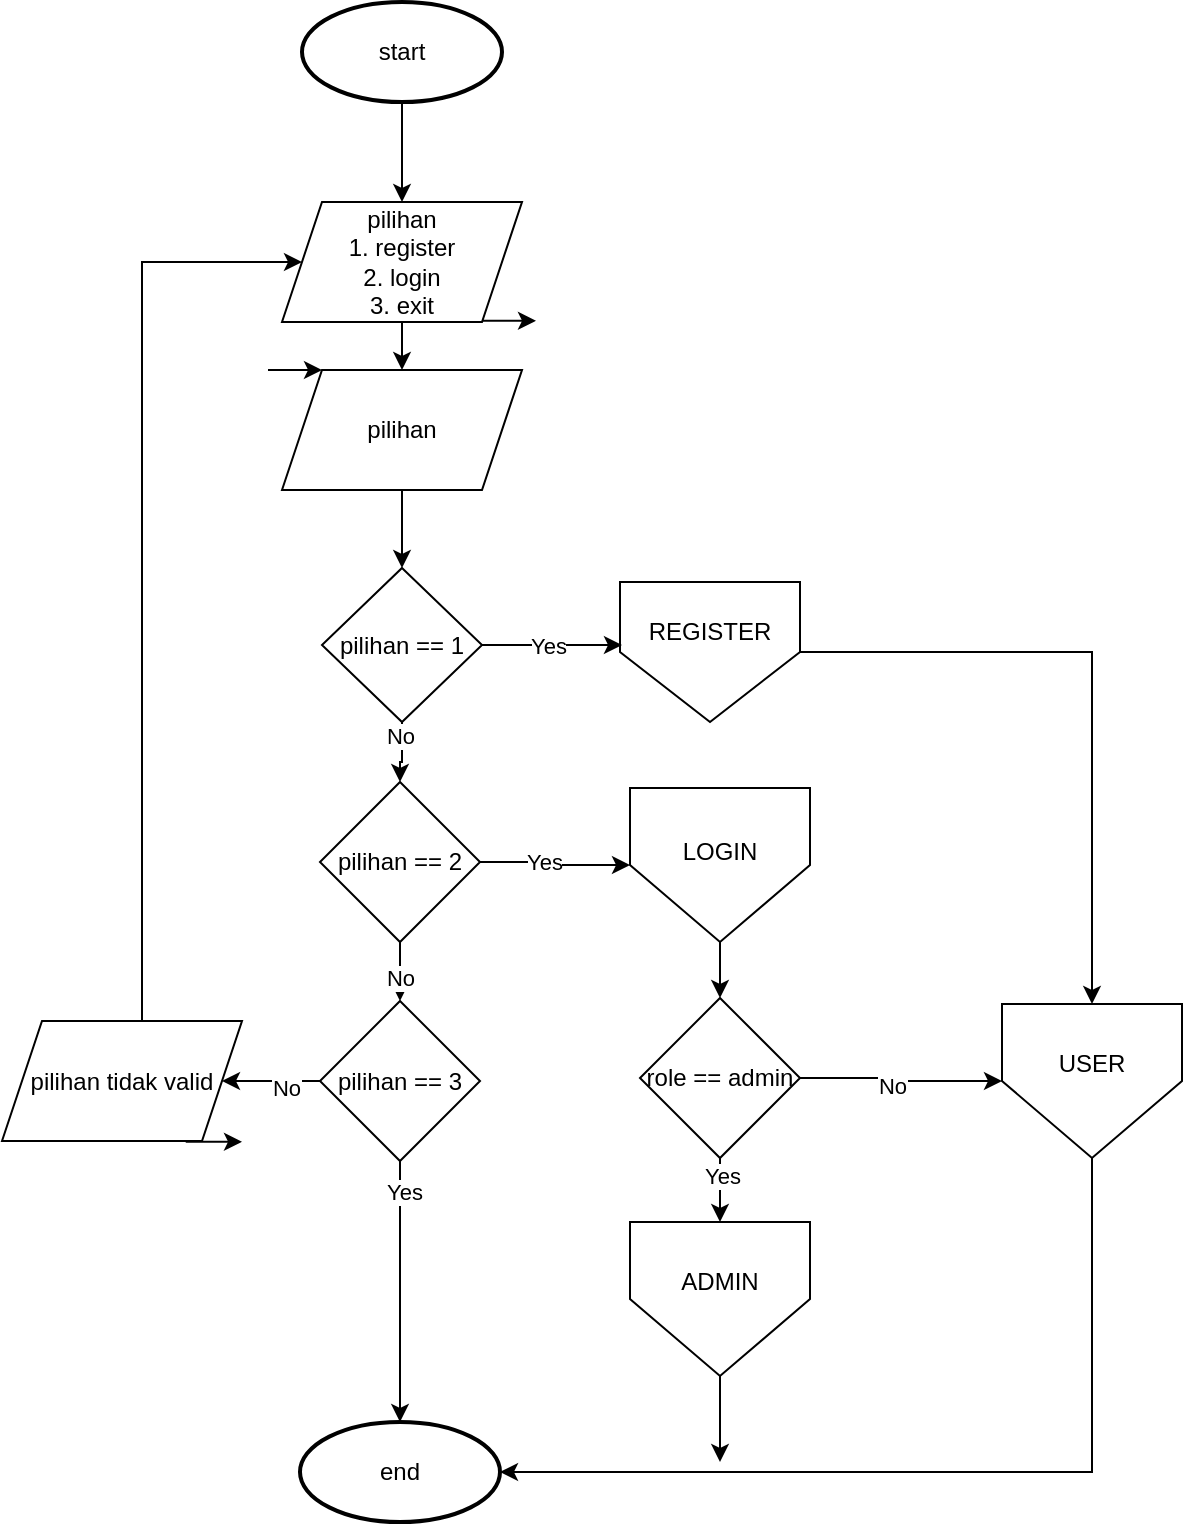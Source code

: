 <mxfile version="24.7.17" pages="9">
  <diagram id="C5RBs43oDa-KdzZeNtuy" name="main flow">
    <mxGraphModel dx="554" dy="2041" grid="1" gridSize="10" guides="1" tooltips="1" connect="1" arrows="1" fold="1" page="1" pageScale="1" pageWidth="827" pageHeight="1169" math="0" shadow="0">
      <root>
        <mxCell id="WIyWlLk6GJQsqaUBKTNV-0" />
        <mxCell id="WIyWlLk6GJQsqaUBKTNV-1" parent="WIyWlLk6GJQsqaUBKTNV-0" />
        <mxCell id="vqstD-RWzkmXInbsIHLJ-2" style="edgeStyle=orthogonalEdgeStyle;rounded=0;orthogonalLoop=1;jettySize=auto;html=1;entryX=0.5;entryY=0;entryDx=0;entryDy=0;" parent="WIyWlLk6GJQsqaUBKTNV-1" source="vqstD-RWzkmXInbsIHLJ-3" target="vqstD-RWzkmXInbsIHLJ-7" edge="1">
          <mxGeometry relative="1" as="geometry" />
        </mxCell>
        <mxCell id="vqstD-RWzkmXInbsIHLJ-3" value="start" style="strokeWidth=2;html=1;shape=mxgraph.flowchart.start_1;whiteSpace=wrap;" parent="WIyWlLk6GJQsqaUBKTNV-1" vertex="1">
          <mxGeometry x="1150" y="-1000" width="100" height="50" as="geometry" />
        </mxCell>
        <mxCell id="vqstD-RWzkmXInbsIHLJ-4" value="end" style="strokeWidth=2;html=1;shape=mxgraph.flowchart.start_1;whiteSpace=wrap;" parent="WIyWlLk6GJQsqaUBKTNV-1" vertex="1">
          <mxGeometry x="1149" y="-290" width="100" height="50" as="geometry" />
        </mxCell>
        <mxCell id="vqstD-RWzkmXInbsIHLJ-5" style="edgeStyle=orthogonalEdgeStyle;rounded=0;orthogonalLoop=1;jettySize=auto;html=1;exitX=1;exitY=1;exitDx=0;exitDy=0;" parent="WIyWlLk6GJQsqaUBKTNV-1" edge="1">
          <mxGeometry relative="1" as="geometry">
            <mxPoint x="1267" y="-840.957" as="targetPoint" />
            <mxPoint x="1239.857" y="-840.571" as="sourcePoint" />
          </mxGeometry>
        </mxCell>
        <mxCell id="vqstD-RWzkmXInbsIHLJ-6" style="edgeStyle=orthogonalEdgeStyle;rounded=0;orthogonalLoop=1;jettySize=auto;html=1;entryX=0.5;entryY=0;entryDx=0;entryDy=0;" parent="WIyWlLk6GJQsqaUBKTNV-1" source="vqstD-RWzkmXInbsIHLJ-7" target="vqstD-RWzkmXInbsIHLJ-32" edge="1">
          <mxGeometry relative="1" as="geometry" />
        </mxCell>
        <mxCell id="vqstD-RWzkmXInbsIHLJ-7" value="pilihan&lt;div&gt;1. register&lt;/div&gt;&lt;div&gt;2. login&lt;/div&gt;&lt;div&gt;3. exit&lt;/div&gt;" style="shape=parallelogram;perimeter=parallelogramPerimeter;whiteSpace=wrap;html=1;fixedSize=1;" parent="WIyWlLk6GJQsqaUBKTNV-1" vertex="1">
          <mxGeometry x="1140" y="-900" width="120" height="60" as="geometry" />
        </mxCell>
        <mxCell id="9mWPXi-IEkJLdQPIUKhA-10" style="edgeStyle=orthogonalEdgeStyle;rounded=0;orthogonalLoop=1;jettySize=auto;html=1;entryX=0.5;entryY=0;entryDx=0;entryDy=0;" parent="WIyWlLk6GJQsqaUBKTNV-1" source="vqstD-RWzkmXInbsIHLJ-12" target="vqstD-RWzkmXInbsIHLJ-15" edge="1">
          <mxGeometry relative="1" as="geometry" />
        </mxCell>
        <mxCell id="9mWPXi-IEkJLdQPIUKhA-22" value="No" style="edgeLabel;html=1;align=center;verticalAlign=middle;resizable=0;points=[];" parent="9mWPXi-IEkJLdQPIUKhA-10" vertex="1" connectable="0">
          <mxGeometry x="-0.578" y="-1" relative="1" as="geometry">
            <mxPoint as="offset" />
          </mxGeometry>
        </mxCell>
        <mxCell id="vqstD-RWzkmXInbsIHLJ-12" value="pilihan == 1" style="rhombus;whiteSpace=wrap;html=1;" parent="WIyWlLk6GJQsqaUBKTNV-1" vertex="1">
          <mxGeometry x="1160" y="-717" width="80" height="77" as="geometry" />
        </mxCell>
        <mxCell id="9mWPXi-IEkJLdQPIUKhA-17" style="edgeStyle=orthogonalEdgeStyle;rounded=0;orthogonalLoop=1;jettySize=auto;html=1;entryX=0;entryY=0.5;entryDx=0;entryDy=0;" parent="WIyWlLk6GJQsqaUBKTNV-1" source="vqstD-RWzkmXInbsIHLJ-15" target="9mWPXi-IEkJLdQPIUKhA-3" edge="1">
          <mxGeometry relative="1" as="geometry" />
        </mxCell>
        <mxCell id="9mWPXi-IEkJLdQPIUKhA-21" value="Yes" style="edgeLabel;html=1;align=center;verticalAlign=middle;resizable=0;points=[];" parent="9mWPXi-IEkJLdQPIUKhA-17" vertex="1" connectable="0">
          <mxGeometry x="-0.165" relative="1" as="geometry">
            <mxPoint as="offset" />
          </mxGeometry>
        </mxCell>
        <mxCell id="vqstD-RWzkmXInbsIHLJ-15" value="pilihan == 2" style="rhombus;whiteSpace=wrap;html=1;" parent="WIyWlLk6GJQsqaUBKTNV-1" vertex="1">
          <mxGeometry x="1159" y="-610" width="80" height="80" as="geometry" />
        </mxCell>
        <mxCell id="vqstD-RWzkmXInbsIHLJ-16" style="edgeStyle=orthogonalEdgeStyle;rounded=0;orthogonalLoop=1;jettySize=auto;html=1;exitX=1;exitY=1;exitDx=0;exitDy=0;" parent="WIyWlLk6GJQsqaUBKTNV-1" edge="1">
          <mxGeometry relative="1" as="geometry">
            <mxPoint x="1120" y="-430.497" as="targetPoint" />
            <mxPoint x="1091.857" y="-430.111" as="sourcePoint" />
          </mxGeometry>
        </mxCell>
        <mxCell id="vqstD-RWzkmXInbsIHLJ-17" style="edgeStyle=orthogonalEdgeStyle;rounded=0;orthogonalLoop=1;jettySize=auto;html=1;entryX=0;entryY=0.5;entryDx=0;entryDy=0;" parent="WIyWlLk6GJQsqaUBKTNV-1" source="vqstD-RWzkmXInbsIHLJ-18" target="vqstD-RWzkmXInbsIHLJ-7" edge="1">
          <mxGeometry relative="1" as="geometry">
            <Array as="points">
              <mxPoint x="1070" y="-870" />
            </Array>
          </mxGeometry>
        </mxCell>
        <mxCell id="vqstD-RWzkmXInbsIHLJ-18" value="pilihan tidak valid" style="shape=parallelogram;perimeter=parallelogramPerimeter;whiteSpace=wrap;html=1;fixedSize=1;" parent="WIyWlLk6GJQsqaUBKTNV-1" vertex="1">
          <mxGeometry x="1000" y="-490.5" width="120" height="60" as="geometry" />
        </mxCell>
        <mxCell id="9mWPXi-IEkJLdQPIUKhA-25" style="edgeStyle=orthogonalEdgeStyle;rounded=0;orthogonalLoop=1;jettySize=auto;html=1;entryX=0;entryY=0.5;entryDx=0;entryDy=0;" parent="WIyWlLk6GJQsqaUBKTNV-1" source="vqstD-RWzkmXInbsIHLJ-28" target="9mWPXi-IEkJLdQPIUKhA-5" edge="1">
          <mxGeometry relative="1" as="geometry" />
        </mxCell>
        <mxCell id="6JY57LxR1do1OvmLZiWP-2" value="No" style="edgeLabel;html=1;align=center;verticalAlign=middle;resizable=0;points=[];" vertex="1" connectable="0" parent="9mWPXi-IEkJLdQPIUKhA-25">
          <mxGeometry x="-0.11" y="-4" relative="1" as="geometry">
            <mxPoint as="offset" />
          </mxGeometry>
        </mxCell>
        <mxCell id="9mWPXi-IEkJLdQPIUKhA-27" style="edgeStyle=orthogonalEdgeStyle;rounded=0;orthogonalLoop=1;jettySize=auto;html=1;entryX=0.5;entryY=0;entryDx=0;entryDy=0;" parent="WIyWlLk6GJQsqaUBKTNV-1" source="vqstD-RWzkmXInbsIHLJ-28" target="9mWPXi-IEkJLdQPIUKhA-7" edge="1">
          <mxGeometry relative="1" as="geometry" />
        </mxCell>
        <mxCell id="6JY57LxR1do1OvmLZiWP-3" value="Yes" style="edgeLabel;html=1;align=center;verticalAlign=middle;resizable=0;points=[];" vertex="1" connectable="0" parent="9mWPXi-IEkJLdQPIUKhA-27">
          <mxGeometry x="-0.65" y="1" relative="1" as="geometry">
            <mxPoint as="offset" />
          </mxGeometry>
        </mxCell>
        <mxCell id="vqstD-RWzkmXInbsIHLJ-28" value="role == admin" style="rhombus;whiteSpace=wrap;html=1;" parent="WIyWlLk6GJQsqaUBKTNV-1" vertex="1">
          <mxGeometry x="1319" y="-502" width="80" height="80" as="geometry" />
        </mxCell>
        <mxCell id="vqstD-RWzkmXInbsIHLJ-31" style="edgeStyle=orthogonalEdgeStyle;rounded=0;orthogonalLoop=1;jettySize=auto;html=1;entryX=0.5;entryY=0;entryDx=0;entryDy=0;" parent="WIyWlLk6GJQsqaUBKTNV-1" source="vqstD-RWzkmXInbsIHLJ-32" target="vqstD-RWzkmXInbsIHLJ-12" edge="1">
          <mxGeometry relative="1" as="geometry" />
        </mxCell>
        <mxCell id="vqstD-RWzkmXInbsIHLJ-32" value="pilihan" style="shape=parallelogram;perimeter=parallelogramPerimeter;whiteSpace=wrap;html=1;fixedSize=1;" parent="WIyWlLk6GJQsqaUBKTNV-1" vertex="1">
          <mxGeometry x="1140" y="-816" width="120" height="60" as="geometry" />
        </mxCell>
        <mxCell id="vqstD-RWzkmXInbsIHLJ-33" style="edgeStyle=orthogonalEdgeStyle;rounded=0;orthogonalLoop=1;jettySize=auto;html=1;exitX=1;exitY=1;exitDx=0;exitDy=0;" parent="WIyWlLk6GJQsqaUBKTNV-1" edge="1">
          <mxGeometry relative="1" as="geometry">
            <mxPoint x="1160" y="-815.957" as="targetPoint" />
            <mxPoint x="1133" y="-816" as="sourcePoint" />
          </mxGeometry>
        </mxCell>
        <mxCell id="9mWPXi-IEkJLdQPIUKhA-28" style="edgeStyle=orthogonalEdgeStyle;rounded=0;orthogonalLoop=1;jettySize=auto;html=1;entryX=0.5;entryY=0;entryDx=0;entryDy=0;" parent="WIyWlLk6GJQsqaUBKTNV-1" source="9mWPXi-IEkJLdQPIUKhA-0" target="9mWPXi-IEkJLdQPIUKhA-5" edge="1">
          <mxGeometry relative="1" as="geometry" />
        </mxCell>
        <mxCell id="9mWPXi-IEkJLdQPIUKhA-0" value="" style="verticalLabelPosition=bottom;verticalAlign=top;html=1;shape=offPageConnector;rounded=0;size=0.5;" parent="WIyWlLk6GJQsqaUBKTNV-1" vertex="1">
          <mxGeometry x="1309" y="-710" width="90" height="70" as="geometry" />
        </mxCell>
        <mxCell id="9mWPXi-IEkJLdQPIUKhA-2" value="LOGIN" style="text;html=1;align=center;verticalAlign=middle;whiteSpace=wrap;rounded=0;" parent="WIyWlLk6GJQsqaUBKTNV-1" vertex="1">
          <mxGeometry x="1324" y="-590" width="60" height="30" as="geometry" />
        </mxCell>
        <mxCell id="9mWPXi-IEkJLdQPIUKhA-24" style="edgeStyle=orthogonalEdgeStyle;rounded=0;orthogonalLoop=1;jettySize=auto;html=1;entryX=0.5;entryY=0;entryDx=0;entryDy=0;" parent="WIyWlLk6GJQsqaUBKTNV-1" source="9mWPXi-IEkJLdQPIUKhA-3" target="vqstD-RWzkmXInbsIHLJ-28" edge="1">
          <mxGeometry relative="1" as="geometry" />
        </mxCell>
        <mxCell id="9mWPXi-IEkJLdQPIUKhA-3" value="" style="verticalLabelPosition=bottom;verticalAlign=top;html=1;shape=offPageConnector;rounded=0;size=0.5;" parent="WIyWlLk6GJQsqaUBKTNV-1" vertex="1">
          <mxGeometry x="1314" y="-607" width="90" height="77" as="geometry" />
        </mxCell>
        <mxCell id="9mWPXi-IEkJLdQPIUKhA-4" value="REGISTER" style="text;html=1;align=center;verticalAlign=middle;whiteSpace=wrap;rounded=0;" parent="WIyWlLk6GJQsqaUBKTNV-1" vertex="1">
          <mxGeometry x="1324" y="-700" width="60" height="30" as="geometry" />
        </mxCell>
        <mxCell id="9mWPXi-IEkJLdQPIUKhA-5" value="" style="verticalLabelPosition=bottom;verticalAlign=top;html=1;shape=offPageConnector;rounded=0;size=0.5;" parent="WIyWlLk6GJQsqaUBKTNV-1" vertex="1">
          <mxGeometry x="1500" y="-499" width="90" height="77" as="geometry" />
        </mxCell>
        <mxCell id="9mWPXi-IEkJLdQPIUKhA-6" value="USER" style="text;html=1;align=center;verticalAlign=middle;whiteSpace=wrap;rounded=0;" parent="WIyWlLk6GJQsqaUBKTNV-1" vertex="1">
          <mxGeometry x="1515" y="-484" width="60" height="30" as="geometry" />
        </mxCell>
        <mxCell id="9mWPXi-IEkJLdQPIUKhA-30" style="edgeStyle=orthogonalEdgeStyle;rounded=0;orthogonalLoop=1;jettySize=auto;html=1;exitX=0.5;exitY=1;exitDx=0;exitDy=0;" parent="WIyWlLk6GJQsqaUBKTNV-1" source="9mWPXi-IEkJLdQPIUKhA-7" edge="1">
          <mxGeometry relative="1" as="geometry">
            <mxPoint x="1359" y="-270" as="targetPoint" />
            <Array as="points">
              <mxPoint x="1359" y="-300" />
            </Array>
          </mxGeometry>
        </mxCell>
        <mxCell id="9mWPXi-IEkJLdQPIUKhA-7" value="" style="verticalLabelPosition=bottom;verticalAlign=top;html=1;shape=offPageConnector;rounded=0;size=0.5;" parent="WIyWlLk6GJQsqaUBKTNV-1" vertex="1">
          <mxGeometry x="1314" y="-390" width="90" height="77" as="geometry" />
        </mxCell>
        <mxCell id="9mWPXi-IEkJLdQPIUKhA-8" value="ADMIN" style="text;html=1;align=center;verticalAlign=middle;whiteSpace=wrap;rounded=0;" parent="WIyWlLk6GJQsqaUBKTNV-1" vertex="1">
          <mxGeometry x="1329" y="-375" width="60" height="30" as="geometry" />
        </mxCell>
        <mxCell id="9mWPXi-IEkJLdQPIUKhA-16" style="edgeStyle=orthogonalEdgeStyle;rounded=0;orthogonalLoop=1;jettySize=auto;html=1;entryX=0.011;entryY=0.45;entryDx=0;entryDy=0;entryPerimeter=0;" parent="WIyWlLk6GJQsqaUBKTNV-1" source="vqstD-RWzkmXInbsIHLJ-12" target="9mWPXi-IEkJLdQPIUKhA-0" edge="1">
          <mxGeometry relative="1" as="geometry" />
        </mxCell>
        <mxCell id="9mWPXi-IEkJLdQPIUKhA-20" value="Yes" style="edgeLabel;html=1;align=center;verticalAlign=middle;resizable=0;points=[];" parent="9mWPXi-IEkJLdQPIUKhA-16" vertex="1" connectable="0">
          <mxGeometry x="-0.051" relative="1" as="geometry">
            <mxPoint as="offset" />
          </mxGeometry>
        </mxCell>
        <mxCell id="9mWPXi-IEkJLdQPIUKhA-18" style="edgeStyle=orthogonalEdgeStyle;rounded=0;orthogonalLoop=1;jettySize=auto;html=1;entryX=0.5;entryY=0;entryDx=0;entryDy=0;" parent="WIyWlLk6GJQsqaUBKTNV-1" source="vqstD-RWzkmXInbsIHLJ-15" target="OD6YoPwu6iGPCJIvKHga-0" edge="1">
          <mxGeometry relative="1" as="geometry" />
        </mxCell>
        <mxCell id="9mWPXi-IEkJLdQPIUKhA-19" value="No" style="edgeLabel;html=1;align=center;verticalAlign=middle;resizable=0;points=[];" parent="9mWPXi-IEkJLdQPIUKhA-18" vertex="1" connectable="0">
          <mxGeometry x="-0.116" relative="1" as="geometry">
            <mxPoint as="offset" />
          </mxGeometry>
        </mxCell>
        <mxCell id="9mWPXi-IEkJLdQPIUKhA-23" value="LOGIN" style="text;html=1;align=center;verticalAlign=middle;whiteSpace=wrap;rounded=0;" parent="WIyWlLk6GJQsqaUBKTNV-1" vertex="1">
          <mxGeometry x="1329" y="-590" width="60" height="30" as="geometry" />
        </mxCell>
        <mxCell id="9mWPXi-IEkJLdQPIUKhA-29" style="edgeStyle=orthogonalEdgeStyle;rounded=0;orthogonalLoop=1;jettySize=auto;html=1;entryX=1;entryY=0.5;entryDx=0;entryDy=0;entryPerimeter=0;" parent="WIyWlLk6GJQsqaUBKTNV-1" source="9mWPXi-IEkJLdQPIUKhA-5" target="vqstD-RWzkmXInbsIHLJ-4" edge="1">
          <mxGeometry relative="1" as="geometry">
            <Array as="points">
              <mxPoint x="1545" y="-265" />
            </Array>
          </mxGeometry>
        </mxCell>
        <mxCell id="OD6YoPwu6iGPCJIvKHga-2" style="edgeStyle=orthogonalEdgeStyle;rounded=0;orthogonalLoop=1;jettySize=auto;html=1;entryX=1;entryY=0.5;entryDx=0;entryDy=0;" parent="WIyWlLk6GJQsqaUBKTNV-1" source="OD6YoPwu6iGPCJIvKHga-0" target="vqstD-RWzkmXInbsIHLJ-18" edge="1">
          <mxGeometry relative="1" as="geometry" />
        </mxCell>
        <mxCell id="6JY57LxR1do1OvmLZiWP-1" value="No" style="edgeLabel;html=1;align=center;verticalAlign=middle;resizable=0;points=[];" vertex="1" connectable="0" parent="OD6YoPwu6iGPCJIvKHga-2">
          <mxGeometry x="-0.318" y="3" relative="1" as="geometry">
            <mxPoint as="offset" />
          </mxGeometry>
        </mxCell>
        <mxCell id="OD6YoPwu6iGPCJIvKHga-3" style="edgeStyle=orthogonalEdgeStyle;rounded=0;orthogonalLoop=1;jettySize=auto;html=1;entryX=0.5;entryY=0;entryDx=0;entryDy=0;entryPerimeter=0;" parent="WIyWlLk6GJQsqaUBKTNV-1" source="OD6YoPwu6iGPCJIvKHga-0" target="vqstD-RWzkmXInbsIHLJ-4" edge="1">
          <mxGeometry relative="1" as="geometry">
            <mxPoint x="1199" y="-310" as="targetPoint" />
          </mxGeometry>
        </mxCell>
        <mxCell id="6JY57LxR1do1OvmLZiWP-0" value="Yes" style="edgeLabel;html=1;align=center;verticalAlign=middle;resizable=0;points=[];" vertex="1" connectable="0" parent="OD6YoPwu6iGPCJIvKHga-3">
          <mxGeometry x="-0.772" y="2" relative="1" as="geometry">
            <mxPoint as="offset" />
          </mxGeometry>
        </mxCell>
        <mxCell id="OD6YoPwu6iGPCJIvKHga-0" value="pilihan == 3" style="rhombus;whiteSpace=wrap;html=1;" parent="WIyWlLk6GJQsqaUBKTNV-1" vertex="1">
          <mxGeometry x="1159" y="-500.5" width="80" height="80" as="geometry" />
        </mxCell>
      </root>
    </mxGraphModel>
  </diagram>
  <diagram id="KsJDNCsXeFPf7mfStbvw" name="LOGIN">
    <mxGraphModel dx="209" dy="1823" grid="1" gridSize="10" guides="1" tooltips="1" connect="1" arrows="1" fold="1" page="1" pageScale="1" pageWidth="827" pageHeight="1169" math="0" shadow="0">
      <root>
        <mxCell id="0" />
        <mxCell id="1" parent="0" />
        <mxCell id="ClCIdpGAQaeMB-47B4F9-1" style="edgeStyle=orthogonalEdgeStyle;rounded=0;orthogonalLoop=1;jettySize=auto;html=1;" parent="1" target="ClCIdpGAQaeMB-47B4F9-5" edge="1">
          <mxGeometry relative="1" as="geometry">
            <mxPoint x="1200" y="-950" as="sourcePoint" />
          </mxGeometry>
        </mxCell>
        <mxCell id="ClCIdpGAQaeMB-47B4F9-4" style="edgeStyle=orthogonalEdgeStyle;rounded=0;orthogonalLoop=1;jettySize=auto;html=1;" parent="1" source="ClCIdpGAQaeMB-47B4F9-5" edge="1">
          <mxGeometry relative="1" as="geometry">
            <mxPoint x="1200" y="-800" as="targetPoint" />
          </mxGeometry>
        </mxCell>
        <mxCell id="ClCIdpGAQaeMB-47B4F9-5" value="input username&lt;div&gt;dan&lt;/div&gt;&lt;div&gt;password&lt;/div&gt;" style="shape=parallelogram;perimeter=parallelogramPerimeter;whiteSpace=wrap;html=1;fixedSize=1;" parent="1" vertex="1">
          <mxGeometry x="1140" y="-900" width="120" height="60" as="geometry" />
        </mxCell>
        <mxCell id="ClCIdpGAQaeMB-47B4F9-6" style="edgeStyle=orthogonalEdgeStyle;rounded=0;orthogonalLoop=1;jettySize=auto;html=1;exitX=1;exitY=1;exitDx=0;exitDy=0;" parent="1" edge="1">
          <mxGeometry relative="1" as="geometry">
            <mxPoint x="1160" y="-899.957" as="targetPoint" />
            <mxPoint x="1133" y="-900" as="sourcePoint" />
          </mxGeometry>
        </mxCell>
        <mxCell id="ClCIdpGAQaeMB-47B4F9-7" style="edgeStyle=orthogonalEdgeStyle;rounded=0;orthogonalLoop=1;jettySize=auto;html=1;entryX=0.5;entryY=0;entryDx=0;entryDy=0;" parent="1" target="ClCIdpGAQaeMB-47B4F9-12" edge="1">
          <mxGeometry relative="1" as="geometry">
            <mxPoint x="1200" y="-740" as="sourcePoint" />
          </mxGeometry>
        </mxCell>
        <mxCell id="ClCIdpGAQaeMB-47B4F9-8" style="edgeStyle=orthogonalEdgeStyle;rounded=0;orthogonalLoop=1;jettySize=auto;html=1;entryX=0.5;entryY=0;entryDx=0;entryDy=0;" parent="1" source="ClCIdpGAQaeMB-47B4F9-12" target="ClCIdpGAQaeMB-47B4F9-13" edge="1">
          <mxGeometry relative="1" as="geometry">
            <mxPoint x="1200" y="-519" as="targetPoint" />
          </mxGeometry>
        </mxCell>
        <mxCell id="ClCIdpGAQaeMB-47B4F9-9" value="Yes" style="edgeLabel;html=1;align=center;verticalAlign=middle;resizable=0;points=[];" parent="ClCIdpGAQaeMB-47B4F9-8" vertex="1" connectable="0">
          <mxGeometry x="-0.505" y="-4" relative="1" as="geometry">
            <mxPoint as="offset" />
          </mxGeometry>
        </mxCell>
        <mxCell id="ClCIdpGAQaeMB-47B4F9-10" style="edgeStyle=orthogonalEdgeStyle;rounded=0;orthogonalLoop=1;jettySize=auto;html=1;entryX=0.5;entryY=1;entryDx=0;entryDy=0;" parent="1" source="ClCIdpGAQaeMB-47B4F9-12" target="ClCIdpGAQaeMB-47B4F9-17" edge="1">
          <mxGeometry relative="1" as="geometry">
            <mxPoint x="1350" y="-690" as="targetPoint" />
            <Array as="points">
              <mxPoint x="1360" y="-620" />
            </Array>
          </mxGeometry>
        </mxCell>
        <mxCell id="ClCIdpGAQaeMB-47B4F9-11" value="No" style="edgeLabel;html=1;align=center;verticalAlign=middle;resizable=0;points=[];" parent="ClCIdpGAQaeMB-47B4F9-10" vertex="1" connectable="0">
          <mxGeometry x="-0.798" y="1" relative="1" as="geometry">
            <mxPoint as="offset" />
          </mxGeometry>
        </mxCell>
        <mxCell id="ClCIdpGAQaeMB-47B4F9-12" value="Validasi username&lt;div&gt;dan password&lt;/div&gt;" style="rhombus;whiteSpace=wrap;html=1;" parent="1" vertex="1">
          <mxGeometry x="1128.75" y="-689" width="142.5" height="130" as="geometry" />
        </mxCell>
        <mxCell id="ClCIdpGAQaeMB-47B4F9-13" value="Login Berhasil" style="shape=parallelogram;perimeter=parallelogramPerimeter;whiteSpace=wrap;html=1;fixedSize=1;" parent="1" vertex="1">
          <mxGeometry x="1140" y="-500" width="120" height="60" as="geometry" />
        </mxCell>
        <mxCell id="ClCIdpGAQaeMB-47B4F9-14" style="edgeStyle=orthogonalEdgeStyle;rounded=0;orthogonalLoop=1;jettySize=auto;html=1;exitX=1;exitY=1;exitDx=0;exitDy=0;" parent="1" edge="1">
          <mxGeometry relative="1" as="geometry">
            <mxPoint x="1267" y="-439.957" as="targetPoint" />
            <mxPoint x="1240" y="-440" as="sourcePoint" />
            <Array as="points">
              <mxPoint x="1250" y="-440" />
              <mxPoint x="1250" y="-440" />
            </Array>
          </mxGeometry>
        </mxCell>
        <mxCell id="ClCIdpGAQaeMB-47B4F9-15" style="edgeStyle=orthogonalEdgeStyle;rounded=0;orthogonalLoop=1;jettySize=auto;html=1;entryX=0.5;entryY=0;entryDx=0;entryDy=0;entryPerimeter=0;" parent="1" source="ClCIdpGAQaeMB-47B4F9-13" edge="1">
          <mxGeometry relative="1" as="geometry">
            <mxPoint x="1200" y="-400" as="targetPoint" />
          </mxGeometry>
        </mxCell>
        <mxCell id="ClCIdpGAQaeMB-47B4F9-16" style="edgeStyle=orthogonalEdgeStyle;rounded=0;orthogonalLoop=1;jettySize=auto;html=1;entryX=1;entryY=0.5;entryDx=0;entryDy=0;" parent="1" source="ClCIdpGAQaeMB-47B4F9-17" target="ClCIdpGAQaeMB-47B4F9-5" edge="1">
          <mxGeometry relative="1" as="geometry">
            <Array as="points">
              <mxPoint x="1360" y="-870" />
            </Array>
          </mxGeometry>
        </mxCell>
        <mxCell id="ClCIdpGAQaeMB-47B4F9-17" value="username atau&lt;div&gt;password salah&lt;/div&gt;" style="shape=parallelogram;perimeter=parallelogramPerimeter;whiteSpace=wrap;html=1;fixedSize=1;" parent="1" vertex="1">
          <mxGeometry x="1300" y="-800" width="120" height="60" as="geometry" />
        </mxCell>
        <mxCell id="ClCIdpGAQaeMB-47B4F9-18" style="edgeStyle=orthogonalEdgeStyle;rounded=0;orthogonalLoop=1;jettySize=auto;html=1;exitX=1;exitY=1;exitDx=0;exitDy=0;" parent="1" edge="1">
          <mxGeometry relative="1" as="geometry">
            <mxPoint x="1427" y="-739.997" as="targetPoint" />
            <mxPoint x="1400" y="-740.04" as="sourcePoint" />
            <Array as="points">
              <mxPoint x="1410" y="-740" />
              <mxPoint x="1410" y="-740" />
            </Array>
          </mxGeometry>
        </mxCell>
        <mxCell id="ClCIdpGAQaeMB-47B4F9-19" value="database user&amp;nbsp;" style="shape=cylinder3;whiteSpace=wrap;html=1;boundedLbl=1;backgroundOutline=1;size=15;" parent="1" vertex="1">
          <mxGeometry x="1170" y="-800" width="60" height="80" as="geometry" />
        </mxCell>
        <mxCell id="AoHFIuwZPin-jFxo0BOi-1" value="LOGIN" style="ellipse;whiteSpace=wrap;html=1;aspect=fixed;" parent="1" vertex="1">
          <mxGeometry x="1160" y="-1030" width="80" height="80" as="geometry" />
        </mxCell>
        <mxCell id="AoHFIuwZPin-jFxo0BOi-2" value="" style="verticalLabelPosition=bottom;verticalAlign=top;html=1;shape=offPageConnector;rounded=0;size=0.571;" parent="1" vertex="1">
          <mxGeometry x="1160" y="-400" width="80" height="70" as="geometry" />
        </mxCell>
        <mxCell id="E3xnNuskI9U0Aeay7jh6-1" value="main flow" style="text;html=1;align=center;verticalAlign=middle;whiteSpace=wrap;rounded=0;" parent="1" vertex="1">
          <mxGeometry x="1170" y="-390" width="60" height="30" as="geometry" />
        </mxCell>
      </root>
    </mxGraphModel>
  </diagram>
  <diagram id="cs9qdRLawkMJCRodCovI" name="REGISTER">
    <mxGraphModel dx="554" dy="2041" grid="1" gridSize="10" guides="1" tooltips="1" connect="1" arrows="1" fold="1" page="1" pageScale="1" pageWidth="827" pageHeight="1169" math="0" shadow="0">
      <root>
        <mxCell id="0" />
        <mxCell id="1" parent="0" />
        <mxCell id="ExemJ2cXz-W2RaihceaS-1" style="edgeStyle=orthogonalEdgeStyle;rounded=0;orthogonalLoop=1;jettySize=auto;html=1;entryX=0.5;entryY=0;entryDx=0;entryDy=0;" parent="1" target="ExemJ2cXz-W2RaihceaS-5" edge="1">
          <mxGeometry relative="1" as="geometry">
            <mxPoint x="1200" y="-950" as="sourcePoint" />
          </mxGeometry>
        </mxCell>
        <mxCell id="ExemJ2cXz-W2RaihceaS-4" style="edgeStyle=orthogonalEdgeStyle;rounded=0;orthogonalLoop=1;jettySize=auto;html=1;" parent="1" source="ExemJ2cXz-W2RaihceaS-5" edge="1">
          <mxGeometry relative="1" as="geometry">
            <mxPoint x="1200" y="-800" as="targetPoint" />
          </mxGeometry>
        </mxCell>
        <mxCell id="ExemJ2cXz-W2RaihceaS-5" value="input username&lt;div&gt;dan&lt;/div&gt;&lt;div&gt;password&lt;/div&gt;" style="shape=parallelogram;perimeter=parallelogramPerimeter;whiteSpace=wrap;html=1;fixedSize=1;" parent="1" vertex="1">
          <mxGeometry x="1140" y="-900" width="120" height="60" as="geometry" />
        </mxCell>
        <mxCell id="ExemJ2cXz-W2RaihceaS-6" style="edgeStyle=orthogonalEdgeStyle;rounded=0;orthogonalLoop=1;jettySize=auto;html=1;exitX=1;exitY=1;exitDx=0;exitDy=0;" parent="1" edge="1">
          <mxGeometry relative="1" as="geometry">
            <mxPoint x="1160" y="-899.957" as="targetPoint" />
            <mxPoint x="1133" y="-900" as="sourcePoint" />
          </mxGeometry>
        </mxCell>
        <mxCell id="ExemJ2cXz-W2RaihceaS-7" style="edgeStyle=orthogonalEdgeStyle;rounded=0;orthogonalLoop=1;jettySize=auto;html=1;entryX=0.5;entryY=0;entryDx=0;entryDy=0;" parent="1" source="ExemJ2cXz-W2RaihceaS-8" target="ExemJ2cXz-W2RaihceaS-12" edge="1">
          <mxGeometry relative="1" as="geometry" />
        </mxCell>
        <mxCell id="ExemJ2cXz-W2RaihceaS-8" value="database user&amp;nbsp;" style="shape=cylinder3;whiteSpace=wrap;html=1;boundedLbl=1;backgroundOutline=1;size=15;" parent="1" vertex="1">
          <mxGeometry x="1170" y="-800" width="60" height="80" as="geometry" />
        </mxCell>
        <mxCell id="ExemJ2cXz-W2RaihceaS-9" style="edgeStyle=orthogonalEdgeStyle;rounded=0;orthogonalLoop=1;jettySize=auto;html=1;entryX=0.5;entryY=1;entryDx=0;entryDy=0;" parent="1" source="ExemJ2cXz-W2RaihceaS-12" target="ExemJ2cXz-W2RaihceaS-14" edge="1">
          <mxGeometry relative="1" as="geometry">
            <mxPoint x="1340" y="-730" as="targetPoint" />
          </mxGeometry>
        </mxCell>
        <mxCell id="ExemJ2cXz-W2RaihceaS-10" value="Yes" style="edgeLabel;html=1;align=center;verticalAlign=middle;resizable=0;points=[];" parent="ExemJ2cXz-W2RaihceaS-9" vertex="1" connectable="0">
          <mxGeometry x="-0.85" relative="1" as="geometry">
            <mxPoint as="offset" />
          </mxGeometry>
        </mxCell>
        <mxCell id="ExemJ2cXz-W2RaihceaS-11" style="edgeStyle=orthogonalEdgeStyle;rounded=0;orthogonalLoop=1;jettySize=auto;html=1;entryX=0.5;entryY=0;entryDx=0;entryDy=0;" parent="1" source="ExemJ2cXz-W2RaihceaS-12" target="ExemJ2cXz-W2RaihceaS-17" edge="1">
          <mxGeometry relative="1" as="geometry" />
        </mxCell>
        <mxCell id="ExemJ2cXz-W2RaihceaS-12" value="validasi&lt;div&gt;username&lt;/div&gt;&lt;div&gt;sudah ada&lt;/div&gt;" style="rhombus;whiteSpace=wrap;html=1;" parent="1" vertex="1">
          <mxGeometry x="1160" y="-680" width="80" height="80" as="geometry" />
        </mxCell>
        <mxCell id="ExemJ2cXz-W2RaihceaS-13" style="edgeStyle=orthogonalEdgeStyle;rounded=0;orthogonalLoop=1;jettySize=auto;html=1;entryX=1;entryY=0.5;entryDx=0;entryDy=0;" parent="1" source="ExemJ2cXz-W2RaihceaS-14" target="ExemJ2cXz-W2RaihceaS-5" edge="1">
          <mxGeometry relative="1" as="geometry">
            <Array as="points">
              <mxPoint x="1335" y="-870" />
            </Array>
          </mxGeometry>
        </mxCell>
        <mxCell id="ExemJ2cXz-W2RaihceaS-14" value="Username&lt;div&gt;sudah ada&lt;/div&gt;" style="shape=parallelogram;perimeter=parallelogramPerimeter;whiteSpace=wrap;html=1;fixedSize=1;" parent="1" vertex="1">
          <mxGeometry x="1275" y="-800" width="120" height="60" as="geometry" />
        </mxCell>
        <mxCell id="ExemJ2cXz-W2RaihceaS-15" style="edgeStyle=orthogonalEdgeStyle;rounded=0;orthogonalLoop=1;jettySize=auto;html=1;exitX=1;exitY=1;exitDx=0;exitDy=0;" parent="1" edge="1">
          <mxGeometry relative="1" as="geometry">
            <mxPoint x="1402" y="-739.957" as="targetPoint" />
            <mxPoint x="1375" y="-740" as="sourcePoint" />
            <Array as="points">
              <mxPoint x="1385" y="-740" />
              <mxPoint x="1385" y="-740" />
            </Array>
          </mxGeometry>
        </mxCell>
        <mxCell id="ExemJ2cXz-W2RaihceaS-16" style="edgeStyle=orthogonalEdgeStyle;rounded=0;orthogonalLoop=1;jettySize=auto;html=1;exitX=1;exitY=1;exitDx=0;exitDy=0;" parent="1" edge="1">
          <mxGeometry relative="1" as="geometry">
            <mxPoint x="1270" y="-511" as="targetPoint" />
            <mxPoint x="1239.857" y="-510.571" as="sourcePoint" />
          </mxGeometry>
        </mxCell>
        <mxCell id="ExemJ2cXz-W2RaihceaS-17" value="Registerasi&lt;div&gt;berhasil&lt;/div&gt;" style="shape=parallelogram;perimeter=parallelogramPerimeter;whiteSpace=wrap;html=1;fixedSize=1;" parent="1" vertex="1">
          <mxGeometry x="1140" y="-560" width="120" height="60" as="geometry" />
        </mxCell>
        <mxCell id="ExemJ2cXz-W2RaihceaS-18" style="edgeStyle=orthogonalEdgeStyle;rounded=0;orthogonalLoop=1;jettySize=auto;html=1;entryX=0.5;entryY=0;entryDx=0;entryDy=0;entryPerimeter=0;" parent="1" source="ExemJ2cXz-W2RaihceaS-17" edge="1">
          <mxGeometry relative="1" as="geometry">
            <mxPoint x="1200" y="-460" as="targetPoint" />
          </mxGeometry>
        </mxCell>
        <mxCell id="-I8GemTw-07nUXw3MhO9-1" value="REGISTER" style="ellipse;whiteSpace=wrap;html=1;aspect=fixed;" parent="1" vertex="1">
          <mxGeometry x="1161" y="-1030" width="80" height="80" as="geometry" />
        </mxCell>
        <mxCell id="1faNhqfFf4SgsfAHGmse-1" value="" style="verticalLabelPosition=bottom;verticalAlign=top;html=1;shape=offPageConnector;rounded=0;size=0.571;" parent="1" vertex="1">
          <mxGeometry x="1161" y="-460" width="80" height="70" as="geometry" />
        </mxCell>
        <mxCell id="1faNhqfFf4SgsfAHGmse-2" value="main flow" style="text;html=1;align=center;verticalAlign=middle;whiteSpace=wrap;rounded=0;" parent="1" vertex="1">
          <mxGeometry x="1171" y="-450" width="60" height="30" as="geometry" />
        </mxCell>
      </root>
    </mxGraphModel>
  </diagram>
  <diagram id="DTFGYh0h97E4Hz7xu5hq" name="ADMIN">
    <mxGraphModel dx="209" dy="654" grid="1" gridSize="10" guides="1" tooltips="1" connect="1" arrows="1" fold="1" page="1" pageScale="1" pageWidth="827" pageHeight="1169" math="0" shadow="0">
      <root>
        <mxCell id="0" />
        <mxCell id="1" parent="0" />
        <mxCell id="A95qREyymrCTsyaDmLmG-153" style="edgeStyle=orthogonalEdgeStyle;rounded=0;orthogonalLoop=1;jettySize=auto;html=1;entryX=0.5;entryY=0;entryDx=0;entryDy=0;" parent="1" target="A95qREyymrCTsyaDmLmG-2" edge="1">
          <mxGeometry relative="1" as="geometry">
            <mxPoint x="1090.455" y="180" as="sourcePoint" />
          </mxGeometry>
        </mxCell>
        <mxCell id="A95qREyymrCTsyaDmLmG-1" style="edgeStyle=orthogonalEdgeStyle;rounded=0;orthogonalLoop=1;jettySize=auto;html=1;entryX=0.5;entryY=0;entryDx=0;entryDy=0;" parent="1" source="A95qREyymrCTsyaDmLmG-2" target="A95qREyymrCTsyaDmLmG-43" edge="1">
          <mxGeometry relative="1" as="geometry" />
        </mxCell>
        <mxCell id="A95qREyymrCTsyaDmLmG-2" value="1. manage user&amp;nbsp;&lt;div&gt;2. manage layanan&amp;nbsp;&lt;/div&gt;&lt;div&gt;3. manage pesanan&lt;/div&gt;&lt;div&gt;4. konfimasi pesanan&lt;/div&gt;&lt;div&gt;5. keluar&lt;/div&gt;" style="shape=parallelogram;perimeter=parallelogramPerimeter;whiteSpace=wrap;html=1;fixedSize=1;" parent="1" vertex="1">
          <mxGeometry x="1020" y="220" width="140" height="70" as="geometry" />
        </mxCell>
        <mxCell id="sX6DO0k-7q8MB2t4yns_-1" style="edgeStyle=orthogonalEdgeStyle;rounded=0;orthogonalLoop=1;jettySize=auto;html=1;entryX=0.5;entryY=0;entryDx=0;entryDy=0;" parent="1" source="A95qREyymrCTsyaDmLmG-6" target="A95qREyymrCTsyaDmLmG-48" edge="1">
          <mxGeometry relative="1" as="geometry" />
        </mxCell>
        <mxCell id="yIpY5PMIBRlDFOPGyqEj-7" value="No" style="edgeLabel;html=1;align=center;verticalAlign=middle;resizable=0;points=[];" parent="sX6DO0k-7q8MB2t4yns_-1" vertex="1" connectable="0">
          <mxGeometry x="-0.55" y="-2" relative="1" as="geometry">
            <mxPoint as="offset" />
          </mxGeometry>
        </mxCell>
        <mxCell id="7I_N9ec0VjZ5Ww_z0Kvz-16" style="edgeStyle=orthogonalEdgeStyle;rounded=0;orthogonalLoop=1;jettySize=auto;html=1;entryX=0;entryY=0.5;entryDx=0;entryDy=0;" parent="1" source="A95qREyymrCTsyaDmLmG-6" target="7I_N9ec0VjZ5Ww_z0Kvz-5" edge="1">
          <mxGeometry relative="1" as="geometry" />
        </mxCell>
        <mxCell id="yIpY5PMIBRlDFOPGyqEj-6" value="Yes" style="edgeLabel;html=1;align=center;verticalAlign=middle;resizable=0;points=[];" parent="7I_N9ec0VjZ5Ww_z0Kvz-16" vertex="1" connectable="0">
          <mxGeometry x="-0.22" y="4" relative="1" as="geometry">
            <mxPoint as="offset" />
          </mxGeometry>
        </mxCell>
        <mxCell id="A95qREyymrCTsyaDmLmG-6" value="pilihan == 1" style="rhombus;whiteSpace=wrap;html=1;" parent="1" vertex="1">
          <mxGeometry x="1050" y="390" width="80" height="80" as="geometry" />
        </mxCell>
        <mxCell id="A95qREyymrCTsyaDmLmG-42" style="edgeStyle=orthogonalEdgeStyle;rounded=0;orthogonalLoop=1;jettySize=auto;html=1;entryX=0.5;entryY=0;entryDx=0;entryDy=0;" parent="1" source="A95qREyymrCTsyaDmLmG-43" target="A95qREyymrCTsyaDmLmG-6" edge="1">
          <mxGeometry relative="1" as="geometry" />
        </mxCell>
        <mxCell id="46mXUVWAfKjavZMxFiTA-8" style="edgeStyle=orthogonalEdgeStyle;rounded=0;orthogonalLoop=1;jettySize=auto;html=1;exitX=0;exitY=0.25;exitDx=0;exitDy=0;" parent="1" source="A95qREyymrCTsyaDmLmG-43" edge="1">
          <mxGeometry relative="1" as="geometry">
            <mxPoint x="1043.636" y="328.455" as="targetPoint" />
          </mxGeometry>
        </mxCell>
        <mxCell id="A95qREyymrCTsyaDmLmG-43" value="input pilihan" style="shape=parallelogram;perimeter=parallelogramPerimeter;whiteSpace=wrap;html=1;fixedSize=1;" parent="1" vertex="1">
          <mxGeometry x="1030" y="310" width="120" height="60" as="geometry" />
        </mxCell>
        <mxCell id="7I_N9ec0VjZ5Ww_z0Kvz-1" style="edgeStyle=orthogonalEdgeStyle;rounded=0;orthogonalLoop=1;jettySize=auto;html=1;entryX=0.5;entryY=0;entryDx=0;entryDy=0;" parent="1" source="A95qREyymrCTsyaDmLmG-48" target="A95qREyymrCTsyaDmLmG-86" edge="1">
          <mxGeometry relative="1" as="geometry" />
        </mxCell>
        <mxCell id="yIpY5PMIBRlDFOPGyqEj-9" value="No" style="edgeLabel;html=1;align=center;verticalAlign=middle;resizable=0;points=[];" parent="7I_N9ec0VjZ5Ww_z0Kvz-1" vertex="1" connectable="0">
          <mxGeometry x="-0.5" y="-4" relative="1" as="geometry">
            <mxPoint as="offset" />
          </mxGeometry>
        </mxCell>
        <mxCell id="7I_N9ec0VjZ5Ww_z0Kvz-18" style="edgeStyle=orthogonalEdgeStyle;rounded=0;orthogonalLoop=1;jettySize=auto;html=1;entryX=0;entryY=0.5;entryDx=0;entryDy=0;" parent="1" source="A95qREyymrCTsyaDmLmG-48" target="7I_N9ec0VjZ5Ww_z0Kvz-7" edge="1">
          <mxGeometry relative="1" as="geometry" />
        </mxCell>
        <mxCell id="yIpY5PMIBRlDFOPGyqEj-8" value="Yes" style="edgeLabel;html=1;align=center;verticalAlign=middle;resizable=0;points=[];" parent="7I_N9ec0VjZ5Ww_z0Kvz-18" vertex="1" connectable="0">
          <mxGeometry x="-0.352" y="-5" relative="1" as="geometry">
            <mxPoint as="offset" />
          </mxGeometry>
        </mxCell>
        <mxCell id="A95qREyymrCTsyaDmLmG-48" value="pilihan == 2" style="rhombus;whiteSpace=wrap;html=1;" parent="1" vertex="1">
          <mxGeometry x="1050" y="520" width="80" height="80" as="geometry" />
        </mxCell>
        <mxCell id="7I_N9ec0VjZ5Ww_z0Kvz-2" style="edgeStyle=orthogonalEdgeStyle;rounded=0;orthogonalLoop=1;jettySize=auto;html=1;entryX=0.5;entryY=0;entryDx=0;entryDy=0;" parent="1" source="A95qREyymrCTsyaDmLmG-86" target="A95qREyymrCTsyaDmLmG-150" edge="1">
          <mxGeometry relative="1" as="geometry" />
        </mxCell>
        <mxCell id="yIpY5PMIBRlDFOPGyqEj-10" value="No" style="edgeLabel;html=1;align=center;verticalAlign=middle;resizable=0;points=[];" parent="7I_N9ec0VjZ5Ww_z0Kvz-2" vertex="1" connectable="0">
          <mxGeometry x="-0.438" relative="1" as="geometry">
            <mxPoint as="offset" />
          </mxGeometry>
        </mxCell>
        <mxCell id="7I_N9ec0VjZ5Ww_z0Kvz-14" style="edgeStyle=orthogonalEdgeStyle;rounded=0;orthogonalLoop=1;jettySize=auto;html=1;entryX=0;entryY=0.75;entryDx=0;entryDy=0;" parent="1" source="A95qREyymrCTsyaDmLmG-86" target="7I_N9ec0VjZ5Ww_z0Kvz-9" edge="1">
          <mxGeometry relative="1" as="geometry" />
        </mxCell>
        <mxCell id="yIpY5PMIBRlDFOPGyqEj-17" value="Yes" style="edgeLabel;html=1;align=center;verticalAlign=middle;resizable=0;points=[];" parent="7I_N9ec0VjZ5Ww_z0Kvz-14" vertex="1" connectable="0">
          <mxGeometry x="-0.141" y="1" relative="1" as="geometry">
            <mxPoint as="offset" />
          </mxGeometry>
        </mxCell>
        <mxCell id="A95qREyymrCTsyaDmLmG-86" value="pilihan == 3" style="rhombus;whiteSpace=wrap;html=1;" parent="1" vertex="1">
          <mxGeometry x="1050" y="650" width="80" height="80" as="geometry" />
        </mxCell>
        <mxCell id="7I_N9ec0VjZ5Ww_z0Kvz-20" style="edgeStyle=orthogonalEdgeStyle;rounded=0;orthogonalLoop=1;jettySize=auto;html=1;entryX=1;entryY=0.5;entryDx=0;entryDy=0;" parent="1" source="A95qREyymrCTsyaDmLmG-125" target="A95qREyymrCTsyaDmLmG-43" edge="1">
          <mxGeometry relative="1" as="geometry">
            <Array as="points">
              <mxPoint x="1380" y="920" />
              <mxPoint x="1380" y="340" />
            </Array>
          </mxGeometry>
        </mxCell>
        <mxCell id="A95qREyymrCTsyaDmLmG-125" value="tidak valid" style="shape=parallelogram;perimeter=parallelogramPerimeter;whiteSpace=wrap;html=1;fixedSize=1;" parent="1" vertex="1">
          <mxGeometry x="1190" y="889.45" width="120" height="60" as="geometry" />
        </mxCell>
        <mxCell id="7I_N9ec0VjZ5Ww_z0Kvz-3" style="edgeStyle=orthogonalEdgeStyle;rounded=0;orthogonalLoop=1;jettySize=auto;html=1;entryX=0.5;entryY=0;entryDx=0;entryDy=0;" parent="1" source="A95qREyymrCTsyaDmLmG-150" target="46mXUVWAfKjavZMxFiTA-1" edge="1">
          <mxGeometry relative="1" as="geometry" />
        </mxCell>
        <mxCell id="yIpY5PMIBRlDFOPGyqEj-11" value="No" style="edgeLabel;html=1;align=center;verticalAlign=middle;resizable=0;points=[];" parent="7I_N9ec0VjZ5Ww_z0Kvz-3" vertex="1" connectable="0">
          <mxGeometry x="-0.328" y="1" relative="1" as="geometry">
            <mxPoint x="1" y="3" as="offset" />
          </mxGeometry>
        </mxCell>
        <mxCell id="yIpY5PMIBRlDFOPGyqEj-3" style="edgeStyle=orthogonalEdgeStyle;rounded=0;orthogonalLoop=1;jettySize=auto;html=1;entryX=0;entryY=0.5;entryDx=0;entryDy=0;" parent="1" source="A95qREyymrCTsyaDmLmG-150" target="yIpY5PMIBRlDFOPGyqEj-2" edge="1">
          <mxGeometry relative="1" as="geometry" />
        </mxCell>
        <mxCell id="yIpY5PMIBRlDFOPGyqEj-13" value="Yes" style="edgeLabel;html=1;align=center;verticalAlign=middle;resizable=0;points=[];" parent="yIpY5PMIBRlDFOPGyqEj-3" vertex="1" connectable="0">
          <mxGeometry x="-0.207" y="4" relative="1" as="geometry">
            <mxPoint as="offset" />
          </mxGeometry>
        </mxCell>
        <mxCell id="A95qREyymrCTsyaDmLmG-150" value="pilihan == 4" style="rhombus;whiteSpace=wrap;html=1;" parent="1" vertex="1">
          <mxGeometry x="1050" y="770" width="80" height="80" as="geometry" />
        </mxCell>
        <mxCell id="7I_N9ec0VjZ5Ww_z0Kvz-19" style="edgeStyle=orthogonalEdgeStyle;rounded=0;orthogonalLoop=1;jettySize=auto;html=1;entryX=0;entryY=0.5;entryDx=0;entryDy=0;" parent="1" source="46mXUVWAfKjavZMxFiTA-1" target="A95qREyymrCTsyaDmLmG-125" edge="1">
          <mxGeometry relative="1" as="geometry" />
        </mxCell>
        <mxCell id="yIpY5PMIBRlDFOPGyqEj-14" value="No" style="edgeLabel;html=1;align=center;verticalAlign=middle;resizable=0;points=[];" parent="7I_N9ec0VjZ5Ww_z0Kvz-19" vertex="1" connectable="0">
          <mxGeometry x="-0.1" y="3" relative="1" as="geometry">
            <mxPoint as="offset" />
          </mxGeometry>
        </mxCell>
        <mxCell id="7I_N9ec0VjZ5Ww_z0Kvz-26" style="edgeStyle=orthogonalEdgeStyle;rounded=0;orthogonalLoop=1;jettySize=auto;html=1;" parent="1" source="46mXUVWAfKjavZMxFiTA-1" edge="1">
          <mxGeometry relative="1" as="geometry">
            <mxPoint x="1090.5" y="1000" as="targetPoint" />
          </mxGeometry>
        </mxCell>
        <mxCell id="yIpY5PMIBRlDFOPGyqEj-16" value="Yes" style="edgeLabel;html=1;align=center;verticalAlign=middle;resizable=0;points=[];" parent="7I_N9ec0VjZ5Ww_z0Kvz-26" vertex="1" connectable="0">
          <mxGeometry x="-0.062" y="-2" relative="1" as="geometry">
            <mxPoint as="offset" />
          </mxGeometry>
        </mxCell>
        <mxCell id="46mXUVWAfKjavZMxFiTA-1" value="pilihan == 5" style="rhombus;whiteSpace=wrap;html=1;" parent="1" vertex="1">
          <mxGeometry x="1050.5" y="880" width="80" height="80" as="geometry" />
        </mxCell>
        <mxCell id="8YqMuNRwDjrMcCjEUz3C-1" style="edgeStyle=orthogonalEdgeStyle;rounded=0;orthogonalLoop=1;jettySize=auto;html=1;exitX=1;exitY=1;exitDx=0;exitDy=0;" parent="1" edge="1">
          <mxGeometry relative="1" as="geometry">
            <mxPoint x="1167" y="290.043" as="targetPoint" />
            <mxPoint x="1140" y="290" as="sourcePoint" />
          </mxGeometry>
        </mxCell>
        <mxCell id="8YqMuNRwDjrMcCjEUz3C-2" style="edgeStyle=orthogonalEdgeStyle;rounded=0;orthogonalLoop=1;jettySize=auto;html=1;exitX=1;exitY=1;exitDx=0;exitDy=0;" parent="1" edge="1">
          <mxGeometry relative="1" as="geometry">
            <mxPoint x="1050" y="310.043" as="targetPoint" />
            <mxPoint x="1023" y="310" as="sourcePoint" />
          </mxGeometry>
        </mxCell>
        <mxCell id="8YqMuNRwDjrMcCjEUz3C-26" style="edgeStyle=orthogonalEdgeStyle;rounded=0;orthogonalLoop=1;jettySize=auto;html=1;" parent="1" edge="1">
          <mxGeometry relative="1" as="geometry">
            <mxPoint x="1307" y="949.573" as="targetPoint" />
            <mxPoint x="1290" y="949.49" as="sourcePoint" />
          </mxGeometry>
        </mxCell>
        <mxCell id="AGlM8xOD6EDE25pSpJS5-1" value="ADMIN" style="ellipse;whiteSpace=wrap;html=1;aspect=fixed;" parent="1" vertex="1">
          <mxGeometry x="1050.5" y="110" width="80" height="80" as="geometry" />
        </mxCell>
        <mxCell id="7I_N9ec0VjZ5Ww_z0Kvz-4" value="" style="verticalLabelPosition=bottom;verticalAlign=top;html=1;shape=offPageConnector;rounded=0;size=0.5;" parent="1" vertex="1">
          <mxGeometry x="1230" y="410" width="60" height="60" as="geometry" />
        </mxCell>
        <mxCell id="7I_N9ec0VjZ5Ww_z0Kvz-22" style="edgeStyle=orthogonalEdgeStyle;rounded=0;orthogonalLoop=1;jettySize=auto;html=1;" parent="1" source="7I_N9ec0VjZ5Ww_z0Kvz-5" edge="1">
          <mxGeometry relative="1" as="geometry">
            <mxPoint x="1380" y="430" as="targetPoint" />
          </mxGeometry>
        </mxCell>
        <mxCell id="7I_N9ec0VjZ5Ww_z0Kvz-5" value="manage user" style="text;html=1;align=center;verticalAlign=middle;whiteSpace=wrap;rounded=0;" parent="1" vertex="1">
          <mxGeometry x="1230" y="415" width="60" height="30" as="geometry" />
        </mxCell>
        <mxCell id="7I_N9ec0VjZ5Ww_z0Kvz-6" value="" style="verticalLabelPosition=bottom;verticalAlign=top;html=1;shape=offPageConnector;rounded=0;size=0.5;" parent="1" vertex="1">
          <mxGeometry x="1230" y="540" width="60" height="60" as="geometry" />
        </mxCell>
        <mxCell id="7I_N9ec0VjZ5Ww_z0Kvz-23" style="edgeStyle=orthogonalEdgeStyle;rounded=0;orthogonalLoop=1;jettySize=auto;html=1;" parent="1" source="7I_N9ec0VjZ5Ww_z0Kvz-7" edge="1">
          <mxGeometry relative="1" as="geometry">
            <mxPoint x="1380" y="555" as="targetPoint" />
          </mxGeometry>
        </mxCell>
        <mxCell id="7I_N9ec0VjZ5Ww_z0Kvz-7" value="manage layanan" style="text;html=1;align=center;verticalAlign=middle;whiteSpace=wrap;rounded=0;" parent="1" vertex="1">
          <mxGeometry x="1230" y="540" width="60" height="30" as="geometry" />
        </mxCell>
        <mxCell id="7I_N9ec0VjZ5Ww_z0Kvz-8" value="" style="verticalLabelPosition=bottom;verticalAlign=top;html=1;shape=offPageConnector;rounded=0;size=0.5;" parent="1" vertex="1">
          <mxGeometry x="1230" y="660" width="60" height="60" as="geometry" />
        </mxCell>
        <mxCell id="7I_N9ec0VjZ5Ww_z0Kvz-24" style="edgeStyle=orthogonalEdgeStyle;rounded=0;orthogonalLoop=1;jettySize=auto;html=1;" parent="1" source="7I_N9ec0VjZ5Ww_z0Kvz-9" edge="1">
          <mxGeometry relative="1" as="geometry">
            <mxPoint x="1380" y="680" as="targetPoint" />
          </mxGeometry>
        </mxCell>
        <mxCell id="7I_N9ec0VjZ5Ww_z0Kvz-9" value="manage pesanan" style="text;html=1;align=center;verticalAlign=middle;whiteSpace=wrap;rounded=0;" parent="1" vertex="1">
          <mxGeometry x="1230" y="665" width="60" height="30" as="geometry" />
        </mxCell>
        <mxCell id="yIpY5PMIBRlDFOPGyqEj-5" style="edgeStyle=orthogonalEdgeStyle;rounded=0;orthogonalLoop=1;jettySize=auto;html=1;" parent="1" source="yIpY5PMIBRlDFOPGyqEj-2" edge="1">
          <mxGeometry relative="1" as="geometry">
            <mxPoint x="1380" y="810" as="targetPoint" />
          </mxGeometry>
        </mxCell>
        <mxCell id="yIpY5PMIBRlDFOPGyqEj-2" value="konfimasi pesanan" style="shape=process;whiteSpace=wrap;html=1;backgroundOutline=1;" parent="1" vertex="1">
          <mxGeometry x="1200" y="780" width="120" height="60" as="geometry" />
        </mxCell>
        <mxCell id="HJG2MmuH2Qcj2jbgsudi-1" value="" style="verticalLabelPosition=bottom;verticalAlign=top;html=1;shape=offPageConnector;rounded=0;size=0.571;" vertex="1" parent="1">
          <mxGeometry x="1050.5" y="1000" width="80" height="70" as="geometry" />
        </mxCell>
        <mxCell id="HJG2MmuH2Qcj2jbgsudi-2" value="main flow" style="text;html=1;align=center;verticalAlign=middle;whiteSpace=wrap;rounded=0;" vertex="1" parent="1">
          <mxGeometry x="1060.5" y="1010" width="60" height="30" as="geometry" />
        </mxCell>
      </root>
    </mxGraphModel>
  </diagram>
  <diagram id="IeE-voH2fk6cJyrLBDQQ" name="manage user">
    <mxGraphModel dx="2302" dy="1453" grid="1" gridSize="10" guides="1" tooltips="1" connect="1" arrows="1" fold="1" page="1" pageScale="1" pageWidth="850" pageHeight="1100" math="0" shadow="0">
      <root>
        <mxCell id="0" />
        <mxCell id="1" parent="0" />
        <mxCell id="dS-nZtLfv_s8qqf1gwAs-44" style="edgeStyle=orthogonalEdgeStyle;rounded=0;orthogonalLoop=1;jettySize=auto;html=1;" edge="1" parent="1" source="zcchdrTeJ1y2OJgtdM3P-1">
          <mxGeometry relative="1" as="geometry">
            <mxPoint x="310" y="210" as="targetPoint" />
          </mxGeometry>
        </mxCell>
        <mxCell id="zcchdrTeJ1y2OJgtdM3P-1" value="manage user" style="ellipse;whiteSpace=wrap;html=1;aspect=fixed;" vertex="1" parent="1">
          <mxGeometry x="270" y="80" width="80" height="80" as="geometry" />
        </mxCell>
        <mxCell id="dS-nZtLfv_s8qqf1gwAs-1" style="edgeStyle=orthogonalEdgeStyle;rounded=0;orthogonalLoop=1;jettySize=auto;html=1;entryX=0.5;entryY=0;entryDx=0;entryDy=0;" edge="1" parent="1" source="dS-nZtLfv_s8qqf1gwAs-2" target="dS-nZtLfv_s8qqf1gwAs-35">
          <mxGeometry relative="1" as="geometry" />
        </mxCell>
        <mxCell id="dS-nZtLfv_s8qqf1gwAs-2" value="1. lihat user&lt;div&gt;2. tambah user&lt;/div&gt;&lt;div&gt;3. ubah user&amp;nbsp;&lt;/div&gt;&lt;div&gt;4. hapus user&lt;/div&gt;" style="shape=parallelogram;perimeter=parallelogramPerimeter;whiteSpace=wrap;html=1;fixedSize=1;" vertex="1" parent="1">
          <mxGeometry x="240" y="210" width="140" height="60" as="geometry" />
        </mxCell>
        <mxCell id="dS-nZtLfv_s8qqf1gwAs-46" style="edgeStyle=orthogonalEdgeStyle;rounded=0;orthogonalLoop=1;jettySize=auto;html=1;entryX=0.5;entryY=0;entryDx=0;entryDy=0;" edge="1" parent="1" source="dS-nZtLfv_s8qqf1gwAs-7" target="dS-nZtLfv_s8qqf1gwAs-12">
          <mxGeometry relative="1" as="geometry" />
        </mxCell>
        <mxCell id="u23Xc-rUEBFyoVsiHkyA-1" value="No" style="edgeLabel;html=1;align=center;verticalAlign=middle;resizable=0;points=[];" vertex="1" connectable="0" parent="dS-nZtLfv_s8qqf1gwAs-46">
          <mxGeometry x="-0.343" relative="1" as="geometry">
            <mxPoint as="offset" />
          </mxGeometry>
        </mxCell>
        <mxCell id="dS-nZtLfv_s8qqf1gwAs-59" style="edgeStyle=orthogonalEdgeStyle;rounded=0;orthogonalLoop=1;jettySize=auto;html=1;entryX=0;entryY=0.5;entryDx=0;entryDy=0;" edge="1" parent="1" source="dS-nZtLfv_s8qqf1gwAs-7" target="dS-nZtLfv_s8qqf1gwAs-51">
          <mxGeometry relative="1" as="geometry" />
        </mxCell>
        <mxCell id="u23Xc-rUEBFyoVsiHkyA-9" value="Yes" style="edgeLabel;html=1;align=center;verticalAlign=middle;resizable=0;points=[];" vertex="1" connectable="0" parent="dS-nZtLfv_s8qqf1gwAs-59">
          <mxGeometry x="-0.577" y="-3" relative="1" as="geometry">
            <mxPoint as="offset" />
          </mxGeometry>
        </mxCell>
        <mxCell id="dS-nZtLfv_s8qqf1gwAs-7" value="pilihan == 1" style="rhombus;whiteSpace=wrap;html=1;" vertex="1" parent="1">
          <mxGeometry x="270" y="440" width="80" height="80" as="geometry" />
        </mxCell>
        <mxCell id="dS-nZtLfv_s8qqf1gwAs-47" style="edgeStyle=orthogonalEdgeStyle;rounded=0;orthogonalLoop=1;jettySize=auto;html=1;entryX=0.5;entryY=0;entryDx=0;entryDy=0;" edge="1" parent="1" source="dS-nZtLfv_s8qqf1gwAs-12" target="dS-nZtLfv_s8qqf1gwAs-22">
          <mxGeometry relative="1" as="geometry" />
        </mxCell>
        <mxCell id="u23Xc-rUEBFyoVsiHkyA-2" value="No" style="edgeLabel;html=1;align=center;verticalAlign=middle;resizable=0;points=[];" vertex="1" connectable="0" parent="dS-nZtLfv_s8qqf1gwAs-47">
          <mxGeometry x="-0.35" relative="1" as="geometry">
            <mxPoint as="offset" />
          </mxGeometry>
        </mxCell>
        <mxCell id="dS-nZtLfv_s8qqf1gwAs-53" style="edgeStyle=orthogonalEdgeStyle;rounded=0;orthogonalLoop=1;jettySize=auto;html=1;entryX=0;entryY=0.5;entryDx=0;entryDy=0;" edge="1" parent="1" source="dS-nZtLfv_s8qqf1gwAs-12" target="dS-nZtLfv_s8qqf1gwAs-52">
          <mxGeometry relative="1" as="geometry" />
        </mxCell>
        <mxCell id="u23Xc-rUEBFyoVsiHkyA-8" value="Yes" style="edgeLabel;html=1;align=center;verticalAlign=middle;resizable=0;points=[];" vertex="1" connectable="0" parent="dS-nZtLfv_s8qqf1gwAs-53">
          <mxGeometry x="-0.577" relative="1" as="geometry">
            <mxPoint as="offset" />
          </mxGeometry>
        </mxCell>
        <mxCell id="dS-nZtLfv_s8qqf1gwAs-12" value="pilihan == 2" style="rhombus;whiteSpace=wrap;html=1;" vertex="1" parent="1">
          <mxGeometry x="270" y="560" width="80" height="80" as="geometry" />
        </mxCell>
        <mxCell id="dS-nZtLfv_s8qqf1gwAs-48" style="edgeStyle=orthogonalEdgeStyle;rounded=0;orthogonalLoop=1;jettySize=auto;html=1;entryX=0.5;entryY=0;entryDx=0;entryDy=0;" edge="1" parent="1" source="dS-nZtLfv_s8qqf1gwAs-22" target="dS-nZtLfv_s8qqf1gwAs-29">
          <mxGeometry relative="1" as="geometry" />
        </mxCell>
        <mxCell id="dS-nZtLfv_s8qqf1gwAs-57" style="edgeStyle=orthogonalEdgeStyle;rounded=0;orthogonalLoop=1;jettySize=auto;html=1;entryX=0;entryY=0.5;entryDx=0;entryDy=0;" edge="1" parent="1" source="dS-nZtLfv_s8qqf1gwAs-22" target="dS-nZtLfv_s8qqf1gwAs-55">
          <mxGeometry relative="1" as="geometry" />
        </mxCell>
        <mxCell id="u23Xc-rUEBFyoVsiHkyA-7" value="Yes" style="edgeLabel;html=1;align=center;verticalAlign=middle;resizable=0;points=[];" vertex="1" connectable="0" parent="dS-nZtLfv_s8qqf1gwAs-57">
          <mxGeometry x="0.196" relative="1" as="geometry">
            <mxPoint as="offset" />
          </mxGeometry>
        </mxCell>
        <mxCell id="u23Xc-rUEBFyoVsiHkyA-3" value="" style="edgeStyle=orthogonalEdgeStyle;rounded=0;orthogonalLoop=1;jettySize=auto;html=1;" edge="1" parent="1" source="dS-nZtLfv_s8qqf1gwAs-22" target="dS-nZtLfv_s8qqf1gwAs-29">
          <mxGeometry relative="1" as="geometry" />
        </mxCell>
        <mxCell id="u23Xc-rUEBFyoVsiHkyA-4" value="No" style="edgeLabel;html=1;align=center;verticalAlign=middle;resizable=0;points=[];" vertex="1" connectable="0" parent="u23Xc-rUEBFyoVsiHkyA-3">
          <mxGeometry x="-0.35" relative="1" as="geometry">
            <mxPoint as="offset" />
          </mxGeometry>
        </mxCell>
        <mxCell id="dS-nZtLfv_s8qqf1gwAs-22" value="pilihan == 3" style="rhombus;whiteSpace=wrap;html=1;" vertex="1" parent="1">
          <mxGeometry x="270" y="680" width="80" height="80" as="geometry" />
        </mxCell>
        <mxCell id="dS-nZtLfv_s8qqf1gwAs-58" style="edgeStyle=orthogonalEdgeStyle;rounded=0;orthogonalLoop=1;jettySize=auto;html=1;entryX=0;entryY=0.5;entryDx=0;entryDy=0;" edge="1" parent="1" source="dS-nZtLfv_s8qqf1gwAs-29" target="dS-nZtLfv_s8qqf1gwAs-56">
          <mxGeometry relative="1" as="geometry" />
        </mxCell>
        <mxCell id="u23Xc-rUEBFyoVsiHkyA-6" value="Yes" style="edgeLabel;html=1;align=center;verticalAlign=middle;resizable=0;points=[];" vertex="1" connectable="0" parent="dS-nZtLfv_s8qqf1gwAs-58">
          <mxGeometry x="0.127" y="-4" relative="1" as="geometry">
            <mxPoint as="offset" />
          </mxGeometry>
        </mxCell>
        <mxCell id="dS-nZtLfv_s8qqf1gwAs-60" style="edgeStyle=orthogonalEdgeStyle;rounded=0;orthogonalLoop=1;jettySize=auto;html=1;entryX=1;entryY=0.5;entryDx=0;entryDy=0;" edge="1" parent="1" source="dS-nZtLfv_s8qqf1gwAs-29" target="dS-nZtLfv_s8qqf1gwAs-33">
          <mxGeometry relative="1" as="geometry" />
        </mxCell>
        <mxCell id="u23Xc-rUEBFyoVsiHkyA-5" value="No" style="edgeLabel;html=1;align=center;verticalAlign=middle;resizable=0;points=[];" vertex="1" connectable="0" parent="dS-nZtLfv_s8qqf1gwAs-60">
          <mxGeometry x="-0.231" y="1" relative="1" as="geometry">
            <mxPoint as="offset" />
          </mxGeometry>
        </mxCell>
        <mxCell id="dS-nZtLfv_s8qqf1gwAs-29" value="pilihan == 4" style="rhombus;whiteSpace=wrap;html=1;" vertex="1" parent="1">
          <mxGeometry x="270" y="800" width="80" height="80" as="geometry" />
        </mxCell>
        <mxCell id="dS-nZtLfv_s8qqf1gwAs-61" style="edgeStyle=orthogonalEdgeStyle;rounded=0;orthogonalLoop=1;jettySize=auto;html=1;entryX=0;entryY=0.5;entryDx=0;entryDy=0;" edge="1" parent="1" source="dS-nZtLfv_s8qqf1gwAs-33" target="dS-nZtLfv_s8qqf1gwAs-35">
          <mxGeometry relative="1" as="geometry">
            <Array as="points">
              <mxPoint x="190" y="390" />
            </Array>
          </mxGeometry>
        </mxCell>
        <mxCell id="dS-nZtLfv_s8qqf1gwAs-33" value="tidak valid" style="shape=parallelogram;perimeter=parallelogramPerimeter;whiteSpace=wrap;html=1;fixedSize=1;" vertex="1" parent="1">
          <mxGeometry x="130" y="810" width="120" height="60" as="geometry" />
        </mxCell>
        <mxCell id="dS-nZtLfv_s8qqf1gwAs-34" style="edgeStyle=orthogonalEdgeStyle;rounded=0;orthogonalLoop=1;jettySize=auto;html=1;entryX=0.5;entryY=0;entryDx=0;entryDy=0;" edge="1" parent="1" source="dS-nZtLfv_s8qqf1gwAs-35" target="dS-nZtLfv_s8qqf1gwAs-7">
          <mxGeometry relative="1" as="geometry" />
        </mxCell>
        <mxCell id="dS-nZtLfv_s8qqf1gwAs-35" value="input pilihan" style="shape=parallelogram;perimeter=parallelogramPerimeter;whiteSpace=wrap;html=1;fixedSize=1;" vertex="1" parent="1">
          <mxGeometry x="250" y="360" width="120" height="60" as="geometry" />
        </mxCell>
        <mxCell id="dS-nZtLfv_s8qqf1gwAs-38" style="edgeStyle=orthogonalEdgeStyle;rounded=0;orthogonalLoop=1;jettySize=auto;html=1;exitX=1;exitY=1;exitDx=0;exitDy=0;" edge="1" parent="1">
          <mxGeometry relative="1" as="geometry">
            <mxPoint x="370" y="420.043" as="targetPoint" />
            <mxPoint x="343" y="420" as="sourcePoint" />
          </mxGeometry>
        </mxCell>
        <mxCell id="dS-nZtLfv_s8qqf1gwAs-40" style="edgeStyle=orthogonalEdgeStyle;rounded=0;orthogonalLoop=1;jettySize=auto;html=1;exitX=1;exitY=1;exitDx=0;exitDy=0;" edge="1" parent="1">
          <mxGeometry relative="1" as="geometry">
            <mxPoint x="250" y="870.083" as="targetPoint" />
            <mxPoint x="223" y="870.04" as="sourcePoint" />
          </mxGeometry>
        </mxCell>
        <mxCell id="dS-nZtLfv_s8qqf1gwAs-45" style="edgeStyle=orthogonalEdgeStyle;rounded=0;orthogonalLoop=1;jettySize=auto;html=1;exitX=1;exitY=1;exitDx=0;exitDy=0;" edge="1" parent="1">
          <mxGeometry relative="1" as="geometry">
            <mxPoint x="257" y="210.043" as="targetPoint" />
            <mxPoint x="230" y="210" as="sourcePoint" />
            <Array as="points">
              <mxPoint x="257" y="210" />
              <mxPoint x="257" y="210" />
            </Array>
          </mxGeometry>
        </mxCell>
        <mxCell id="0MHPnZHz8kmw2XZljtml-4" style="edgeStyle=orthogonalEdgeStyle;rounded=0;orthogonalLoop=1;jettySize=auto;html=1;entryX=0.5;entryY=0;entryDx=0;entryDy=0;" edge="1" parent="1" source="dS-nZtLfv_s8qqf1gwAs-51" target="0MHPnZHz8kmw2XZljtml-1">
          <mxGeometry relative="1" as="geometry" />
        </mxCell>
        <mxCell id="dS-nZtLfv_s8qqf1gwAs-51" value="tampilkan user" style="shape=process;whiteSpace=wrap;html=1;backgroundOutline=1;" vertex="1" parent="1">
          <mxGeometry x="430" y="450" width="120" height="60" as="geometry" />
        </mxCell>
        <mxCell id="0MHPnZHz8kmw2XZljtml-5" style="edgeStyle=orthogonalEdgeStyle;rounded=0;orthogonalLoop=1;jettySize=auto;html=1;" edge="1" parent="1" source="dS-nZtLfv_s8qqf1gwAs-52">
          <mxGeometry relative="1" as="geometry">
            <mxPoint x="630" y="600" as="targetPoint" />
          </mxGeometry>
        </mxCell>
        <mxCell id="dS-nZtLfv_s8qqf1gwAs-52" value="lihat user" style="shape=process;whiteSpace=wrap;html=1;backgroundOutline=1;" vertex="1" parent="1">
          <mxGeometry x="430" y="570" width="120" height="60" as="geometry" />
        </mxCell>
        <mxCell id="0MHPnZHz8kmw2XZljtml-6" style="edgeStyle=orthogonalEdgeStyle;rounded=0;orthogonalLoop=1;jettySize=auto;html=1;" edge="1" parent="1" source="dS-nZtLfv_s8qqf1gwAs-55">
          <mxGeometry relative="1" as="geometry">
            <mxPoint x="630" y="720" as="targetPoint" />
          </mxGeometry>
        </mxCell>
        <mxCell id="dS-nZtLfv_s8qqf1gwAs-55" value="ubah user" style="shape=process;whiteSpace=wrap;html=1;backgroundOutline=1;" vertex="1" parent="1">
          <mxGeometry x="430" y="690" width="120" height="60" as="geometry" />
        </mxCell>
        <mxCell id="0MHPnZHz8kmw2XZljtml-7" style="edgeStyle=orthogonalEdgeStyle;rounded=0;orthogonalLoop=1;jettySize=auto;html=1;" edge="1" parent="1" source="dS-nZtLfv_s8qqf1gwAs-56">
          <mxGeometry relative="1" as="geometry">
            <mxPoint x="630" y="840" as="targetPoint" />
          </mxGeometry>
        </mxCell>
        <mxCell id="dS-nZtLfv_s8qqf1gwAs-56" value="hapus user" style="shape=process;whiteSpace=wrap;html=1;backgroundOutline=1;" vertex="1" parent="1">
          <mxGeometry x="430" y="810" width="120" height="60" as="geometry" />
        </mxCell>
        <mxCell id="0MHPnZHz8kmw2XZljtml-1" value="" style="verticalLabelPosition=bottom;verticalAlign=top;html=1;shape=offPageConnector;rounded=0;size=0.5;" vertex="1" parent="1">
          <mxGeometry x="600" y="910" width="60" height="60" as="geometry" />
        </mxCell>
        <mxCell id="0MHPnZHz8kmw2XZljtml-2" value="ADMIN" style="text;html=1;align=center;verticalAlign=middle;whiteSpace=wrap;rounded=0;" vertex="1" parent="1">
          <mxGeometry x="600" y="920" width="60" height="30" as="geometry" />
        </mxCell>
      </root>
    </mxGraphModel>
  </diagram>
  <diagram id="RU0m_sdFKgW5FiWhiN4I" name="manage layanan">
    <mxGraphModel dx="2302" dy="1453" grid="1" gridSize="10" guides="1" tooltips="1" connect="1" arrows="1" fold="1" page="1" pageScale="1" pageWidth="850" pageHeight="1100" math="0" shadow="0">
      <root>
        <mxCell id="0" />
        <mxCell id="1" parent="0" />
        <mxCell id="-aFeg5i5cIiUcxm2gdKz-1" style="edgeStyle=orthogonalEdgeStyle;rounded=0;orthogonalLoop=1;jettySize=auto;html=1;" edge="1" parent="1" source="-aFeg5i5cIiUcxm2gdKz-2">
          <mxGeometry relative="1" as="geometry">
            <mxPoint x="310" y="210" as="targetPoint" />
          </mxGeometry>
        </mxCell>
        <mxCell id="-aFeg5i5cIiUcxm2gdKz-2" value="manage layanan" style="ellipse;whiteSpace=wrap;html=1;aspect=fixed;" vertex="1" parent="1">
          <mxGeometry x="270" y="80" width="80" height="80" as="geometry" />
        </mxCell>
        <mxCell id="-aFeg5i5cIiUcxm2gdKz-3" style="edgeStyle=orthogonalEdgeStyle;rounded=0;orthogonalLoop=1;jettySize=auto;html=1;entryX=0.5;entryY=0;entryDx=0;entryDy=0;" edge="1" parent="1" source="-aFeg5i5cIiUcxm2gdKz-4" target="-aFeg5i5cIiUcxm2gdKz-20">
          <mxGeometry relative="1" as="geometry" />
        </mxCell>
        <mxCell id="-aFeg5i5cIiUcxm2gdKz-4" value="1. lihat layanan&lt;div&gt;2. tambah layanan&lt;/div&gt;&lt;div&gt;3. ubah layanan&lt;/div&gt;&lt;div&gt;4. hapus layanan&lt;/div&gt;" style="shape=parallelogram;perimeter=parallelogramPerimeter;whiteSpace=wrap;html=1;fixedSize=1;" vertex="1" parent="1">
          <mxGeometry x="240" y="210" width="140" height="60" as="geometry" />
        </mxCell>
        <mxCell id="-aFeg5i5cIiUcxm2gdKz-5" style="edgeStyle=orthogonalEdgeStyle;rounded=0;orthogonalLoop=1;jettySize=auto;html=1;entryX=0.5;entryY=0;entryDx=0;entryDy=0;" edge="1" parent="1" source="-aFeg5i5cIiUcxm2gdKz-7" target="-aFeg5i5cIiUcxm2gdKz-10">
          <mxGeometry relative="1" as="geometry" />
        </mxCell>
        <mxCell id="dapXPOli4POz7nYxTrhC-8" value="No" style="edgeLabel;html=1;align=center;verticalAlign=middle;resizable=0;points=[];" vertex="1" connectable="0" parent="-aFeg5i5cIiUcxm2gdKz-5">
          <mxGeometry x="-0.58" y="-1" relative="1" as="geometry">
            <mxPoint as="offset" />
          </mxGeometry>
        </mxCell>
        <mxCell id="-aFeg5i5cIiUcxm2gdKz-6" style="edgeStyle=orthogonalEdgeStyle;rounded=0;orthogonalLoop=1;jettySize=auto;html=1;entryX=0;entryY=0.5;entryDx=0;entryDy=0;" edge="1" parent="1" source="-aFeg5i5cIiUcxm2gdKz-7" target="-aFeg5i5cIiUcxm2gdKz-25">
          <mxGeometry relative="1" as="geometry" />
        </mxCell>
        <mxCell id="dapXPOli4POz7nYxTrhC-1" value="Yes" style="edgeLabel;html=1;align=center;verticalAlign=middle;resizable=0;points=[];" vertex="1" connectable="0" parent="-aFeg5i5cIiUcxm2gdKz-6">
          <mxGeometry x="-0.33" relative="1" as="geometry">
            <mxPoint as="offset" />
          </mxGeometry>
        </mxCell>
        <mxCell id="-aFeg5i5cIiUcxm2gdKz-7" value="pilihan == 1" style="rhombus;whiteSpace=wrap;html=1;" vertex="1" parent="1">
          <mxGeometry x="270" y="440" width="80" height="80" as="geometry" />
        </mxCell>
        <mxCell id="-aFeg5i5cIiUcxm2gdKz-8" style="edgeStyle=orthogonalEdgeStyle;rounded=0;orthogonalLoop=1;jettySize=auto;html=1;entryX=0.5;entryY=0;entryDx=0;entryDy=0;" edge="1" parent="1" source="-aFeg5i5cIiUcxm2gdKz-10" target="-aFeg5i5cIiUcxm2gdKz-13">
          <mxGeometry relative="1" as="geometry" />
        </mxCell>
        <mxCell id="dapXPOli4POz7nYxTrhC-7" value="No" style="edgeLabel;html=1;align=center;verticalAlign=middle;resizable=0;points=[];" vertex="1" connectable="0" parent="-aFeg5i5cIiUcxm2gdKz-8">
          <mxGeometry x="-0.38" y="4" relative="1" as="geometry">
            <mxPoint as="offset" />
          </mxGeometry>
        </mxCell>
        <mxCell id="-aFeg5i5cIiUcxm2gdKz-9" style="edgeStyle=orthogonalEdgeStyle;rounded=0;orthogonalLoop=1;jettySize=auto;html=1;entryX=0;entryY=0.5;entryDx=0;entryDy=0;" edge="1" parent="1" source="-aFeg5i5cIiUcxm2gdKz-10" target="-aFeg5i5cIiUcxm2gdKz-27">
          <mxGeometry relative="1" as="geometry" />
        </mxCell>
        <mxCell id="dapXPOli4POz7nYxTrhC-2" value="Yes" style="edgeLabel;html=1;align=center;verticalAlign=middle;resizable=0;points=[];" vertex="1" connectable="0" parent="-aFeg5i5cIiUcxm2gdKz-9">
          <mxGeometry x="-0.53" relative="1" as="geometry">
            <mxPoint as="offset" />
          </mxGeometry>
        </mxCell>
        <mxCell id="-aFeg5i5cIiUcxm2gdKz-10" value="pilihan == 2" style="rhombus;whiteSpace=wrap;html=1;" vertex="1" parent="1">
          <mxGeometry x="270" y="560" width="80" height="80" as="geometry" />
        </mxCell>
        <mxCell id="-aFeg5i5cIiUcxm2gdKz-11" style="edgeStyle=orthogonalEdgeStyle;rounded=0;orthogonalLoop=1;jettySize=auto;html=1;entryX=0.5;entryY=0;entryDx=0;entryDy=0;" edge="1" parent="1" source="-aFeg5i5cIiUcxm2gdKz-13" target="-aFeg5i5cIiUcxm2gdKz-16">
          <mxGeometry relative="1" as="geometry" />
        </mxCell>
        <mxCell id="dapXPOli4POz7nYxTrhC-6" value="No" style="edgeLabel;html=1;align=center;verticalAlign=middle;resizable=0;points=[];" vertex="1" connectable="0" parent="-aFeg5i5cIiUcxm2gdKz-11">
          <mxGeometry x="-0.43" y="-2" relative="1" as="geometry">
            <mxPoint as="offset" />
          </mxGeometry>
        </mxCell>
        <mxCell id="-aFeg5i5cIiUcxm2gdKz-12" style="edgeStyle=orthogonalEdgeStyle;rounded=0;orthogonalLoop=1;jettySize=auto;html=1;entryX=0;entryY=0.5;entryDx=0;entryDy=0;" edge="1" parent="1" source="-aFeg5i5cIiUcxm2gdKz-13" target="-aFeg5i5cIiUcxm2gdKz-29">
          <mxGeometry relative="1" as="geometry" />
        </mxCell>
        <mxCell id="dapXPOli4POz7nYxTrhC-3" value="Yes" style="edgeLabel;html=1;align=center;verticalAlign=middle;resizable=0;points=[];" vertex="1" connectable="0" parent="-aFeg5i5cIiUcxm2gdKz-12">
          <mxGeometry x="-0.355" y="3" relative="1" as="geometry">
            <mxPoint as="offset" />
          </mxGeometry>
        </mxCell>
        <mxCell id="-aFeg5i5cIiUcxm2gdKz-13" value="pilihan == 3" style="rhombus;whiteSpace=wrap;html=1;" vertex="1" parent="1">
          <mxGeometry x="270" y="680" width="80" height="80" as="geometry" />
        </mxCell>
        <mxCell id="-aFeg5i5cIiUcxm2gdKz-14" style="edgeStyle=orthogonalEdgeStyle;rounded=0;orthogonalLoop=1;jettySize=auto;html=1;entryX=0;entryY=0.5;entryDx=0;entryDy=0;" edge="1" parent="1" source="-aFeg5i5cIiUcxm2gdKz-16" target="-aFeg5i5cIiUcxm2gdKz-31">
          <mxGeometry relative="1" as="geometry" />
        </mxCell>
        <mxCell id="dapXPOli4POz7nYxTrhC-4" value="Yes" style="edgeLabel;html=1;align=center;verticalAlign=middle;resizable=0;points=[];" vertex="1" connectable="0" parent="-aFeg5i5cIiUcxm2gdKz-14">
          <mxGeometry x="-0.23" y="-4" relative="1" as="geometry">
            <mxPoint as="offset" />
          </mxGeometry>
        </mxCell>
        <mxCell id="-aFeg5i5cIiUcxm2gdKz-15" style="edgeStyle=orthogonalEdgeStyle;rounded=0;orthogonalLoop=1;jettySize=auto;html=1;entryX=1;entryY=0.5;entryDx=0;entryDy=0;" edge="1" parent="1" source="-aFeg5i5cIiUcxm2gdKz-16" target="-aFeg5i5cIiUcxm2gdKz-18">
          <mxGeometry relative="1" as="geometry" />
        </mxCell>
        <mxCell id="dapXPOli4POz7nYxTrhC-5" value="No" style="edgeLabel;html=1;align=center;verticalAlign=middle;resizable=0;points=[];" vertex="1" connectable="0" parent="-aFeg5i5cIiUcxm2gdKz-15">
          <mxGeometry x="0.52" y="-1" relative="1" as="geometry">
            <mxPoint as="offset" />
          </mxGeometry>
        </mxCell>
        <mxCell id="-aFeg5i5cIiUcxm2gdKz-16" value="pilihan == 4" style="rhombus;whiteSpace=wrap;html=1;" vertex="1" parent="1">
          <mxGeometry x="270" y="800" width="80" height="80" as="geometry" />
        </mxCell>
        <mxCell id="-aFeg5i5cIiUcxm2gdKz-17" style="edgeStyle=orthogonalEdgeStyle;rounded=0;orthogonalLoop=1;jettySize=auto;html=1;entryX=0;entryY=0.5;entryDx=0;entryDy=0;" edge="1" parent="1" source="-aFeg5i5cIiUcxm2gdKz-18" target="-aFeg5i5cIiUcxm2gdKz-20">
          <mxGeometry relative="1" as="geometry">
            <Array as="points">
              <mxPoint x="190" y="390" />
            </Array>
          </mxGeometry>
        </mxCell>
        <mxCell id="-aFeg5i5cIiUcxm2gdKz-18" value="tidak valid" style="shape=parallelogram;perimeter=parallelogramPerimeter;whiteSpace=wrap;html=1;fixedSize=1;" vertex="1" parent="1">
          <mxGeometry x="130" y="810" width="120" height="60" as="geometry" />
        </mxCell>
        <mxCell id="-aFeg5i5cIiUcxm2gdKz-19" style="edgeStyle=orthogonalEdgeStyle;rounded=0;orthogonalLoop=1;jettySize=auto;html=1;entryX=0.5;entryY=0;entryDx=0;entryDy=0;" edge="1" parent="1" source="-aFeg5i5cIiUcxm2gdKz-20" target="-aFeg5i5cIiUcxm2gdKz-7">
          <mxGeometry relative="1" as="geometry" />
        </mxCell>
        <mxCell id="-aFeg5i5cIiUcxm2gdKz-20" value="input pilihan" style="shape=parallelogram;perimeter=parallelogramPerimeter;whiteSpace=wrap;html=1;fixedSize=1;" vertex="1" parent="1">
          <mxGeometry x="250" y="360" width="120" height="60" as="geometry" />
        </mxCell>
        <mxCell id="-aFeg5i5cIiUcxm2gdKz-21" style="edgeStyle=orthogonalEdgeStyle;rounded=0;orthogonalLoop=1;jettySize=auto;html=1;exitX=1;exitY=1;exitDx=0;exitDy=0;" edge="1" parent="1">
          <mxGeometry relative="1" as="geometry">
            <mxPoint x="370" y="420.043" as="targetPoint" />
            <mxPoint x="343" y="420" as="sourcePoint" />
          </mxGeometry>
        </mxCell>
        <mxCell id="-aFeg5i5cIiUcxm2gdKz-22" style="edgeStyle=orthogonalEdgeStyle;rounded=0;orthogonalLoop=1;jettySize=auto;html=1;exitX=1;exitY=1;exitDx=0;exitDy=0;" edge="1" parent="1">
          <mxGeometry relative="1" as="geometry">
            <mxPoint x="250" y="870.083" as="targetPoint" />
            <mxPoint x="223" y="870.04" as="sourcePoint" />
          </mxGeometry>
        </mxCell>
        <mxCell id="-aFeg5i5cIiUcxm2gdKz-23" style="edgeStyle=orthogonalEdgeStyle;rounded=0;orthogonalLoop=1;jettySize=auto;html=1;exitX=1;exitY=1;exitDx=0;exitDy=0;" edge="1" parent="1">
          <mxGeometry relative="1" as="geometry">
            <mxPoint x="257" y="210.043" as="targetPoint" />
            <mxPoint x="230" y="210" as="sourcePoint" />
            <Array as="points">
              <mxPoint x="257" y="210" />
              <mxPoint x="257" y="210" />
            </Array>
          </mxGeometry>
        </mxCell>
        <mxCell id="-aFeg5i5cIiUcxm2gdKz-24" style="edgeStyle=orthogonalEdgeStyle;rounded=0;orthogonalLoop=1;jettySize=auto;html=1;entryX=0.5;entryY=0;entryDx=0;entryDy=0;" edge="1" parent="1" source="-aFeg5i5cIiUcxm2gdKz-25" target="-aFeg5i5cIiUcxm2gdKz-32">
          <mxGeometry relative="1" as="geometry" />
        </mxCell>
        <mxCell id="-aFeg5i5cIiUcxm2gdKz-25" value="lihat layanan&lt;div&gt;&lt;br&gt;&lt;/div&gt;" style="shape=process;whiteSpace=wrap;html=1;backgroundOutline=1;" vertex="1" parent="1">
          <mxGeometry x="430" y="450" width="120" height="60" as="geometry" />
        </mxCell>
        <mxCell id="-aFeg5i5cIiUcxm2gdKz-26" style="edgeStyle=orthogonalEdgeStyle;rounded=0;orthogonalLoop=1;jettySize=auto;html=1;" edge="1" parent="1" source="-aFeg5i5cIiUcxm2gdKz-27">
          <mxGeometry relative="1" as="geometry">
            <mxPoint x="630" y="600" as="targetPoint" />
          </mxGeometry>
        </mxCell>
        <mxCell id="-aFeg5i5cIiUcxm2gdKz-27" value="tambah layanan" style="shape=process;whiteSpace=wrap;html=1;backgroundOutline=1;" vertex="1" parent="1">
          <mxGeometry x="430" y="570" width="120" height="60" as="geometry" />
        </mxCell>
        <mxCell id="-aFeg5i5cIiUcxm2gdKz-28" style="edgeStyle=orthogonalEdgeStyle;rounded=0;orthogonalLoop=1;jettySize=auto;html=1;" edge="1" parent="1" source="-aFeg5i5cIiUcxm2gdKz-29">
          <mxGeometry relative="1" as="geometry">
            <mxPoint x="630" y="720" as="targetPoint" />
          </mxGeometry>
        </mxCell>
        <mxCell id="-aFeg5i5cIiUcxm2gdKz-29" value="&lt;div&gt;ubah layanan&lt;/div&gt;&lt;div&gt;&lt;br&gt;&lt;/div&gt;" style="shape=process;whiteSpace=wrap;html=1;backgroundOutline=1;" vertex="1" parent="1">
          <mxGeometry x="430" y="690" width="120" height="60" as="geometry" />
        </mxCell>
        <mxCell id="-aFeg5i5cIiUcxm2gdKz-30" style="edgeStyle=orthogonalEdgeStyle;rounded=0;orthogonalLoop=1;jettySize=auto;html=1;" edge="1" parent="1" source="-aFeg5i5cIiUcxm2gdKz-31">
          <mxGeometry relative="1" as="geometry">
            <mxPoint x="630" y="840" as="targetPoint" />
          </mxGeometry>
        </mxCell>
        <mxCell id="-aFeg5i5cIiUcxm2gdKz-31" value="hapus layanan" style="shape=process;whiteSpace=wrap;html=1;backgroundOutline=1;" vertex="1" parent="1">
          <mxGeometry x="430" y="810" width="120" height="60" as="geometry" />
        </mxCell>
        <mxCell id="-aFeg5i5cIiUcxm2gdKz-32" value="" style="verticalLabelPosition=bottom;verticalAlign=top;html=1;shape=offPageConnector;rounded=0;size=0.5;" vertex="1" parent="1">
          <mxGeometry x="600" y="910" width="60" height="60" as="geometry" />
        </mxCell>
        <mxCell id="-aFeg5i5cIiUcxm2gdKz-33" value="ADMIN" style="text;html=1;align=center;verticalAlign=middle;whiteSpace=wrap;rounded=0;" vertex="1" parent="1">
          <mxGeometry x="600" y="920" width="60" height="30" as="geometry" />
        </mxCell>
      </root>
    </mxGraphModel>
  </diagram>
  <diagram id="gDe5IzJSpdhZyBxEdffP" name="manage pesanan">
    <mxGraphModel dx="2072" dy="1308" grid="1" gridSize="10" guides="1" tooltips="1" connect="1" arrows="1" fold="1" page="1" pageScale="1" pageWidth="850" pageHeight="1100" math="0" shadow="0">
      <root>
        <mxCell id="0" />
        <mxCell id="1" parent="0" />
        <mxCell id="QtRdn3ogiJutNU_wdAWD-1" style="edgeStyle=orthogonalEdgeStyle;rounded=0;orthogonalLoop=1;jettySize=auto;html=1;" edge="1" parent="1" source="QtRdn3ogiJutNU_wdAWD-2">
          <mxGeometry relative="1" as="geometry">
            <mxPoint x="310" y="210" as="targetPoint" />
          </mxGeometry>
        </mxCell>
        <mxCell id="QtRdn3ogiJutNU_wdAWD-2" value="manage pesanan" style="ellipse;whiteSpace=wrap;html=1;aspect=fixed;" vertex="1" parent="1">
          <mxGeometry x="270" y="80" width="80" height="80" as="geometry" />
        </mxCell>
        <mxCell id="QtRdn3ogiJutNU_wdAWD-3" style="edgeStyle=orthogonalEdgeStyle;rounded=0;orthogonalLoop=1;jettySize=auto;html=1;entryX=0.5;entryY=0;entryDx=0;entryDy=0;" edge="1" parent="1" source="QtRdn3ogiJutNU_wdAWD-4" target="QtRdn3ogiJutNU_wdAWD-20">
          <mxGeometry relative="1" as="geometry" />
        </mxCell>
        <mxCell id="QtRdn3ogiJutNU_wdAWD-4" value="1. lihat pesanan&lt;div&gt;&lt;span style=&quot;background-color: initial;&quot;&gt;2. tambah pesanan&lt;/span&gt;&lt;div&gt;3. ubah pesanan&lt;/div&gt;&lt;div&gt;4. hapus pesanan&lt;/div&gt;&lt;/div&gt;" style="shape=parallelogram;perimeter=parallelogramPerimeter;whiteSpace=wrap;html=1;fixedSize=1;" vertex="1" parent="1">
          <mxGeometry x="240" y="210" width="140" height="60" as="geometry" />
        </mxCell>
        <mxCell id="QtRdn3ogiJutNU_wdAWD-5" style="edgeStyle=orthogonalEdgeStyle;rounded=0;orthogonalLoop=1;jettySize=auto;html=1;entryX=0.5;entryY=0;entryDx=0;entryDy=0;" edge="1" parent="1" source="QtRdn3ogiJutNU_wdAWD-7" target="QtRdn3ogiJutNU_wdAWD-10">
          <mxGeometry relative="1" as="geometry" />
        </mxCell>
        <mxCell id="gnYQmhVJqWrNvOyCbE5c-4" value="No" style="edgeLabel;html=1;align=center;verticalAlign=middle;resizable=0;points=[];" vertex="1" connectable="0" parent="QtRdn3ogiJutNU_wdAWD-5">
          <mxGeometry x="-0.41" y="1" relative="1" as="geometry">
            <mxPoint as="offset" />
          </mxGeometry>
        </mxCell>
        <mxCell id="QtRdn3ogiJutNU_wdAWD-6" style="edgeStyle=orthogonalEdgeStyle;rounded=0;orthogonalLoop=1;jettySize=auto;html=1;entryX=0;entryY=0.5;entryDx=0;entryDy=0;" edge="1" parent="1" source="QtRdn3ogiJutNU_wdAWD-7" target="QtRdn3ogiJutNU_wdAWD-25">
          <mxGeometry relative="1" as="geometry" />
        </mxCell>
        <mxCell id="gnYQmhVJqWrNvOyCbE5c-5" value="Yes" style="edgeLabel;html=1;align=center;verticalAlign=middle;resizable=0;points=[];" vertex="1" connectable="0" parent="QtRdn3ogiJutNU_wdAWD-6">
          <mxGeometry x="0.15" y="2" relative="1" as="geometry">
            <mxPoint as="offset" />
          </mxGeometry>
        </mxCell>
        <mxCell id="QtRdn3ogiJutNU_wdAWD-7" value="pilihan == 1" style="rhombus;whiteSpace=wrap;html=1;" vertex="1" parent="1">
          <mxGeometry x="270" y="440" width="80" height="80" as="geometry" />
        </mxCell>
        <mxCell id="QtRdn3ogiJutNU_wdAWD-8" style="edgeStyle=orthogonalEdgeStyle;rounded=0;orthogonalLoop=1;jettySize=auto;html=1;entryX=0.5;entryY=0;entryDx=0;entryDy=0;" edge="1" parent="1" source="QtRdn3ogiJutNU_wdAWD-10" target="QtRdn3ogiJutNU_wdAWD-13">
          <mxGeometry relative="1" as="geometry" />
        </mxCell>
        <mxCell id="gnYQmhVJqWrNvOyCbE5c-3" value="No" style="edgeLabel;html=1;align=center;verticalAlign=middle;resizable=0;points=[];" vertex="1" connectable="0" parent="QtRdn3ogiJutNU_wdAWD-8">
          <mxGeometry x="-0.56" y="3" relative="1" as="geometry">
            <mxPoint as="offset" />
          </mxGeometry>
        </mxCell>
        <mxCell id="QtRdn3ogiJutNU_wdAWD-9" style="edgeStyle=orthogonalEdgeStyle;rounded=0;orthogonalLoop=1;jettySize=auto;html=1;entryX=0;entryY=0.5;entryDx=0;entryDy=0;" edge="1" parent="1" source="QtRdn3ogiJutNU_wdAWD-10" target="QtRdn3ogiJutNU_wdAWD-27">
          <mxGeometry relative="1" as="geometry" />
        </mxCell>
        <mxCell id="gnYQmhVJqWrNvOyCbE5c-6" value="Yes" style="edgeLabel;html=1;align=center;verticalAlign=middle;resizable=0;points=[];" vertex="1" connectable="0" parent="QtRdn3ogiJutNU_wdAWD-9">
          <mxGeometry x="-0.475" relative="1" as="geometry">
            <mxPoint as="offset" />
          </mxGeometry>
        </mxCell>
        <mxCell id="QtRdn3ogiJutNU_wdAWD-10" value="pilihan == 2" style="rhombus;whiteSpace=wrap;html=1;" vertex="1" parent="1">
          <mxGeometry x="270" y="560" width="80" height="80" as="geometry" />
        </mxCell>
        <mxCell id="QtRdn3ogiJutNU_wdAWD-11" style="edgeStyle=orthogonalEdgeStyle;rounded=0;orthogonalLoop=1;jettySize=auto;html=1;entryX=0.5;entryY=0;entryDx=0;entryDy=0;" edge="1" parent="1" source="QtRdn3ogiJutNU_wdAWD-13" target="QtRdn3ogiJutNU_wdAWD-16">
          <mxGeometry relative="1" as="geometry" />
        </mxCell>
        <mxCell id="gnYQmhVJqWrNvOyCbE5c-2" value="No" style="edgeLabel;html=1;align=center;verticalAlign=middle;resizable=0;points=[];" vertex="1" connectable="0" parent="QtRdn3ogiJutNU_wdAWD-11">
          <mxGeometry x="-0.26" relative="1" as="geometry">
            <mxPoint as="offset" />
          </mxGeometry>
        </mxCell>
        <mxCell id="QtRdn3ogiJutNU_wdAWD-12" style="edgeStyle=orthogonalEdgeStyle;rounded=0;orthogonalLoop=1;jettySize=auto;html=1;entryX=0;entryY=0.5;entryDx=0;entryDy=0;" edge="1" parent="1" source="QtRdn3ogiJutNU_wdAWD-13" target="QtRdn3ogiJutNU_wdAWD-29">
          <mxGeometry relative="1" as="geometry" />
        </mxCell>
        <mxCell id="gnYQmhVJqWrNvOyCbE5c-7" value="Yes" style="edgeLabel;html=1;align=center;verticalAlign=middle;resizable=0;points=[];" vertex="1" connectable="0" parent="QtRdn3ogiJutNU_wdAWD-12">
          <mxGeometry x="-0.625" y="4" relative="1" as="geometry">
            <mxPoint as="offset" />
          </mxGeometry>
        </mxCell>
        <mxCell id="QtRdn3ogiJutNU_wdAWD-13" value="pilihan == 3" style="rhombus;whiteSpace=wrap;html=1;" vertex="1" parent="1">
          <mxGeometry x="270" y="680" width="80" height="80" as="geometry" />
        </mxCell>
        <mxCell id="QtRdn3ogiJutNU_wdAWD-14" style="edgeStyle=orthogonalEdgeStyle;rounded=0;orthogonalLoop=1;jettySize=auto;html=1;entryX=0;entryY=0.5;entryDx=0;entryDy=0;" edge="1" parent="1" source="QtRdn3ogiJutNU_wdAWD-16" target="QtRdn3ogiJutNU_wdAWD-31">
          <mxGeometry relative="1" as="geometry" />
        </mxCell>
        <mxCell id="gnYQmhVJqWrNvOyCbE5c-8" value="Yes" style="edgeLabel;html=1;align=center;verticalAlign=middle;resizable=0;points=[];" vertex="1" connectable="0" parent="QtRdn3ogiJutNU_wdAWD-14">
          <mxGeometry x="-0.525" relative="1" as="geometry">
            <mxPoint as="offset" />
          </mxGeometry>
        </mxCell>
        <mxCell id="QtRdn3ogiJutNU_wdAWD-15" style="edgeStyle=orthogonalEdgeStyle;rounded=0;orthogonalLoop=1;jettySize=auto;html=1;entryX=1;entryY=0.5;entryDx=0;entryDy=0;" edge="1" parent="1" source="QtRdn3ogiJutNU_wdAWD-16" target="QtRdn3ogiJutNU_wdAWD-18">
          <mxGeometry relative="1" as="geometry" />
        </mxCell>
        <mxCell id="gnYQmhVJqWrNvOyCbE5c-1" value="No" style="edgeLabel;html=1;align=center;verticalAlign=middle;resizable=0;points=[];" vertex="1" connectable="0" parent="QtRdn3ogiJutNU_wdAWD-15">
          <mxGeometry x="0.543" y="-4" relative="1" as="geometry">
            <mxPoint as="offset" />
          </mxGeometry>
        </mxCell>
        <mxCell id="QtRdn3ogiJutNU_wdAWD-16" value="pilihan == 4" style="rhombus;whiteSpace=wrap;html=1;" vertex="1" parent="1">
          <mxGeometry x="270" y="800" width="80" height="80" as="geometry" />
        </mxCell>
        <mxCell id="QtRdn3ogiJutNU_wdAWD-17" style="edgeStyle=orthogonalEdgeStyle;rounded=0;orthogonalLoop=1;jettySize=auto;html=1;entryX=0;entryY=0.5;entryDx=0;entryDy=0;" edge="1" parent="1" source="QtRdn3ogiJutNU_wdAWD-18" target="QtRdn3ogiJutNU_wdAWD-20">
          <mxGeometry relative="1" as="geometry">
            <Array as="points">
              <mxPoint x="190" y="390" />
            </Array>
          </mxGeometry>
        </mxCell>
        <mxCell id="QtRdn3ogiJutNU_wdAWD-18" value="tidak valid" style="shape=parallelogram;perimeter=parallelogramPerimeter;whiteSpace=wrap;html=1;fixedSize=1;" vertex="1" parent="1">
          <mxGeometry x="130" y="810" width="120" height="60" as="geometry" />
        </mxCell>
        <mxCell id="QtRdn3ogiJutNU_wdAWD-19" style="edgeStyle=orthogonalEdgeStyle;rounded=0;orthogonalLoop=1;jettySize=auto;html=1;entryX=0.5;entryY=0;entryDx=0;entryDy=0;" edge="1" parent="1" source="QtRdn3ogiJutNU_wdAWD-20" target="QtRdn3ogiJutNU_wdAWD-7">
          <mxGeometry relative="1" as="geometry" />
        </mxCell>
        <mxCell id="QtRdn3ogiJutNU_wdAWD-20" value="input pilihan" style="shape=parallelogram;perimeter=parallelogramPerimeter;whiteSpace=wrap;html=1;fixedSize=1;" vertex="1" parent="1">
          <mxGeometry x="250" y="360" width="120" height="60" as="geometry" />
        </mxCell>
        <mxCell id="QtRdn3ogiJutNU_wdAWD-21" style="edgeStyle=orthogonalEdgeStyle;rounded=0;orthogonalLoop=1;jettySize=auto;html=1;exitX=1;exitY=1;exitDx=0;exitDy=0;" edge="1" parent="1">
          <mxGeometry relative="1" as="geometry">
            <mxPoint x="370" y="420.043" as="targetPoint" />
            <mxPoint x="343" y="420" as="sourcePoint" />
          </mxGeometry>
        </mxCell>
        <mxCell id="QtRdn3ogiJutNU_wdAWD-22" style="edgeStyle=orthogonalEdgeStyle;rounded=0;orthogonalLoop=1;jettySize=auto;html=1;exitX=1;exitY=1;exitDx=0;exitDy=0;" edge="1" parent="1">
          <mxGeometry relative="1" as="geometry">
            <mxPoint x="250" y="870.083" as="targetPoint" />
            <mxPoint x="223" y="870.04" as="sourcePoint" />
          </mxGeometry>
        </mxCell>
        <mxCell id="QtRdn3ogiJutNU_wdAWD-23" style="edgeStyle=orthogonalEdgeStyle;rounded=0;orthogonalLoop=1;jettySize=auto;html=1;exitX=1;exitY=1;exitDx=0;exitDy=0;" edge="1" parent="1">
          <mxGeometry relative="1" as="geometry">
            <mxPoint x="257" y="210.043" as="targetPoint" />
            <mxPoint x="230" y="210" as="sourcePoint" />
            <Array as="points">
              <mxPoint x="257" y="210" />
              <mxPoint x="257" y="210" />
            </Array>
          </mxGeometry>
        </mxCell>
        <mxCell id="QtRdn3ogiJutNU_wdAWD-24" style="edgeStyle=orthogonalEdgeStyle;rounded=0;orthogonalLoop=1;jettySize=auto;html=1;entryX=0.5;entryY=0;entryDx=0;entryDy=0;" edge="1" parent="1" source="QtRdn3ogiJutNU_wdAWD-25" target="QtRdn3ogiJutNU_wdAWD-32">
          <mxGeometry relative="1" as="geometry" />
        </mxCell>
        <mxCell id="QtRdn3ogiJutNU_wdAWD-25" value="lihat pesanan&lt;div&gt;&lt;br&gt;&lt;/div&gt;" style="shape=process;whiteSpace=wrap;html=1;backgroundOutline=1;" vertex="1" parent="1">
          <mxGeometry x="430" y="450" width="120" height="60" as="geometry" />
        </mxCell>
        <mxCell id="QtRdn3ogiJutNU_wdAWD-26" style="edgeStyle=orthogonalEdgeStyle;rounded=0;orthogonalLoop=1;jettySize=auto;html=1;" edge="1" parent="1" source="QtRdn3ogiJutNU_wdAWD-27">
          <mxGeometry relative="1" as="geometry">
            <mxPoint x="630" y="600" as="targetPoint" />
          </mxGeometry>
        </mxCell>
        <mxCell id="QtRdn3ogiJutNU_wdAWD-27" value="tambah pesanan" style="shape=process;whiteSpace=wrap;html=1;backgroundOutline=1;" vertex="1" parent="1">
          <mxGeometry x="430" y="570" width="120" height="60" as="geometry" />
        </mxCell>
        <mxCell id="QtRdn3ogiJutNU_wdAWD-28" style="edgeStyle=orthogonalEdgeStyle;rounded=0;orthogonalLoop=1;jettySize=auto;html=1;" edge="1" parent="1" source="QtRdn3ogiJutNU_wdAWD-29">
          <mxGeometry relative="1" as="geometry">
            <mxPoint x="630" y="720" as="targetPoint" />
          </mxGeometry>
        </mxCell>
        <mxCell id="QtRdn3ogiJutNU_wdAWD-29" value="ubah pesanan" style="shape=process;whiteSpace=wrap;html=1;backgroundOutline=1;" vertex="1" parent="1">
          <mxGeometry x="430" y="690" width="120" height="60" as="geometry" />
        </mxCell>
        <mxCell id="QtRdn3ogiJutNU_wdAWD-30" style="edgeStyle=orthogonalEdgeStyle;rounded=0;orthogonalLoop=1;jettySize=auto;html=1;" edge="1" parent="1" source="QtRdn3ogiJutNU_wdAWD-31">
          <mxGeometry relative="1" as="geometry">
            <mxPoint x="630" y="840" as="targetPoint" />
          </mxGeometry>
        </mxCell>
        <mxCell id="QtRdn3ogiJutNU_wdAWD-31" value="hapus pesanan" style="shape=process;whiteSpace=wrap;html=1;backgroundOutline=1;" vertex="1" parent="1">
          <mxGeometry x="430" y="810" width="120" height="60" as="geometry" />
        </mxCell>
        <mxCell id="QtRdn3ogiJutNU_wdAWD-32" value="" style="verticalLabelPosition=bottom;verticalAlign=top;html=1;shape=offPageConnector;rounded=0;size=0.5;" vertex="1" parent="1">
          <mxGeometry x="600" y="910" width="60" height="60" as="geometry" />
        </mxCell>
        <mxCell id="QtRdn3ogiJutNU_wdAWD-33" value="ADMIN" style="text;html=1;align=center;verticalAlign=middle;whiteSpace=wrap;rounded=0;" vertex="1" parent="1">
          <mxGeometry x="600" y="920" width="60" height="30" as="geometry" />
        </mxCell>
      </root>
    </mxGraphModel>
  </diagram>
  <diagram id="Jnsa2BCkzf3fhjN_EIAD" name="USER">
    <mxGraphModel dx="209" dy="654" grid="1" gridSize="10" guides="1" tooltips="1" connect="1" arrows="1" fold="1" page="1" pageScale="1" pageWidth="827" pageHeight="1169" math="0" shadow="0">
      <root>
        <mxCell id="0" />
        <mxCell id="1" parent="0" />
        <mxCell id="eEc-lhPd95HCAXFSER6g-2" style="edgeStyle=orthogonalEdgeStyle;rounded=0;orthogonalLoop=1;jettySize=auto;html=1;entryX=0.5;entryY=0;entryDx=0;entryDy=0;" parent="1" target="eEc-lhPd95HCAXFSER6g-4" edge="1">
          <mxGeometry relative="1" as="geometry">
            <mxPoint x="1080" y="200" as="sourcePoint" />
          </mxGeometry>
        </mxCell>
        <mxCell id="eEc-lhPd95HCAXFSER6g-3" style="edgeStyle=orthogonalEdgeStyle;rounded=0;orthogonalLoop=1;jettySize=auto;html=1;entryX=0.5;entryY=0;entryDx=0;entryDy=0;" parent="1" source="eEc-lhPd95HCAXFSER6g-4" target="eEc-lhPd95HCAXFSER6g-47" edge="1">
          <mxGeometry relative="1" as="geometry" />
        </mxCell>
        <mxCell id="eEc-lhPd95HCAXFSER6g-4" value="1. pemesanan&lt;div&gt;2. Kurir&lt;/div&gt;&lt;div&gt;3. Lihat history&lt;/div&gt;&lt;div&gt;4. Keluar&lt;/div&gt;" style="shape=parallelogram;perimeter=parallelogramPerimeter;whiteSpace=wrap;html=1;fixedSize=1;" parent="1" vertex="1">
          <mxGeometry x="1020" y="270" width="120" height="60" as="geometry" />
        </mxCell>
        <mxCell id="iv1fv_hwYoy3Dpu0jgH5-1" style="edgeStyle=orthogonalEdgeStyle;rounded=0;orthogonalLoop=1;jettySize=auto;html=1;entryX=0.5;entryY=0;entryDx=0;entryDy=0;" parent="1" source="eEc-lhPd95HCAXFSER6g-9" target="eEc-lhPd95HCAXFSER6g-14" edge="1">
          <mxGeometry relative="1" as="geometry" />
        </mxCell>
        <mxCell id="k_Ho1JUq1fobIdu3_nio-1" value="No" style="edgeLabel;html=1;align=center;verticalAlign=middle;resizable=0;points=[];" parent="iv1fv_hwYoy3Dpu0jgH5-1" vertex="1" connectable="0">
          <mxGeometry x="-0.54" y="4" relative="1" as="geometry">
            <mxPoint as="offset" />
          </mxGeometry>
        </mxCell>
        <mxCell id="iv1fv_hwYoy3Dpu0jgH5-3" style="edgeStyle=orthogonalEdgeStyle;rounded=0;orthogonalLoop=1;jettySize=auto;html=1;" parent="1" source="eEc-lhPd95HCAXFSER6g-9" edge="1">
          <mxGeometry relative="1" as="geometry">
            <mxPoint x="1200" y="550" as="targetPoint" />
          </mxGeometry>
        </mxCell>
        <mxCell id="k_Ho1JUq1fobIdu3_nio-8" value="Yes" style="edgeLabel;html=1;align=center;verticalAlign=middle;resizable=0;points=[];" parent="iv1fv_hwYoy3Dpu0jgH5-3" vertex="1" connectable="0">
          <mxGeometry x="-0.14" relative="1" as="geometry">
            <mxPoint as="offset" />
          </mxGeometry>
        </mxCell>
        <mxCell id="eEc-lhPd95HCAXFSER6g-9" value="pilihan == 1" style="rhombus;whiteSpace=wrap;html=1;" parent="1" vertex="1">
          <mxGeometry x="1040" y="510" width="80" height="80" as="geometry" />
        </mxCell>
        <mxCell id="iv1fv_hwYoy3Dpu0jgH5-2" style="edgeStyle=orthogonalEdgeStyle;rounded=0;orthogonalLoop=1;jettySize=auto;html=1;entryX=0.5;entryY=0;entryDx=0;entryDy=0;" parent="1" source="eEc-lhPd95HCAXFSER6g-14" target="eEc-lhPd95HCAXFSER6g-131" edge="1">
          <mxGeometry relative="1" as="geometry" />
        </mxCell>
        <mxCell id="k_Ho1JUq1fobIdu3_nio-2" value="No" style="edgeLabel;html=1;align=center;verticalAlign=middle;resizable=0;points=[];" parent="iv1fv_hwYoy3Dpu0jgH5-2" vertex="1" connectable="0">
          <mxGeometry x="-0.44" y="-3" relative="1" as="geometry">
            <mxPoint as="offset" />
          </mxGeometry>
        </mxCell>
        <mxCell id="iv1fv_hwYoy3Dpu0jgH5-11" style="edgeStyle=orthogonalEdgeStyle;rounded=0;orthogonalLoop=1;jettySize=auto;html=1;" parent="1" source="eEc-lhPd95HCAXFSER6g-14" edge="1">
          <mxGeometry relative="1" as="geometry">
            <mxPoint x="1200" y="670" as="targetPoint" />
          </mxGeometry>
        </mxCell>
        <mxCell id="k_Ho1JUq1fobIdu3_nio-7" value="Yes" style="edgeLabel;html=1;align=center;verticalAlign=middle;resizable=0;points=[];" parent="iv1fv_hwYoy3Dpu0jgH5-11" vertex="1" connectable="0">
          <mxGeometry x="-0.091" y="1" relative="1" as="geometry">
            <mxPoint as="offset" />
          </mxGeometry>
        </mxCell>
        <mxCell id="eEc-lhPd95HCAXFSER6g-14" value="pilihan == 2" style="rhombus;whiteSpace=wrap;html=1;" parent="1" vertex="1">
          <mxGeometry x="1040" y="630" width="80" height="80" as="geometry" />
        </mxCell>
        <mxCell id="eEc-lhPd95HCAXFSER6g-46" style="edgeStyle=orthogonalEdgeStyle;rounded=0;orthogonalLoop=1;jettySize=auto;html=1;entryX=0.5;entryY=0;entryDx=0;entryDy=0;" parent="1" source="eEc-lhPd95HCAXFSER6g-47" target="eEc-lhPd95HCAXFSER6g-9" edge="1">
          <mxGeometry relative="1" as="geometry" />
        </mxCell>
        <mxCell id="eEc-lhPd95HCAXFSER6g-47" value="input pilihan" style="shape=parallelogram;perimeter=parallelogramPerimeter;whiteSpace=wrap;html=1;fixedSize=1;" parent="1" vertex="1">
          <mxGeometry x="1020" y="380" width="120" height="60" as="geometry" />
        </mxCell>
        <mxCell id="iv1fv_hwYoy3Dpu0jgH5-7" style="edgeStyle=orthogonalEdgeStyle;rounded=0;orthogonalLoop=1;jettySize=auto;html=1;" parent="1" source="eEc-lhPd95HCAXFSER6g-131" edge="1">
          <mxGeometry relative="1" as="geometry">
            <mxPoint x="1200" y="790" as="targetPoint" />
          </mxGeometry>
        </mxCell>
        <mxCell id="k_Ho1JUq1fobIdu3_nio-6" value="Yes" style="edgeLabel;html=1;align=center;verticalAlign=middle;resizable=0;points=[];" parent="iv1fv_hwYoy3Dpu0jgH5-7" vertex="1" connectable="0">
          <mxGeometry x="-0.364" y="4" relative="1" as="geometry">
            <mxPoint as="offset" />
          </mxGeometry>
        </mxCell>
        <mxCell id="iv1fv_hwYoy3Dpu0jgH5-14" style="edgeStyle=orthogonalEdgeStyle;rounded=0;orthogonalLoop=1;jettySize=auto;html=1;entryX=0.5;entryY=0;entryDx=0;entryDy=0;" parent="1" source="eEc-lhPd95HCAXFSER6g-131" target="iv1fv_hwYoy3Dpu0jgH5-13" edge="1">
          <mxGeometry relative="1" as="geometry" />
        </mxCell>
        <mxCell id="k_Ho1JUq1fobIdu3_nio-3" value="No" style="edgeLabel;html=1;align=center;verticalAlign=middle;resizable=0;points=[];" parent="iv1fv_hwYoy3Dpu0jgH5-14" vertex="1" connectable="0">
          <mxGeometry x="-0.752" relative="1" as="geometry">
            <mxPoint as="offset" />
          </mxGeometry>
        </mxCell>
        <mxCell id="eEc-lhPd95HCAXFSER6g-131" value="pilihan == 3" style="rhombus;whiteSpace=wrap;html=1;" parent="1" vertex="1">
          <mxGeometry x="1040" y="750" width="80" height="80" as="geometry" />
        </mxCell>
        <mxCell id="6iNo6nlYXjj0Gxl0ujRK-1" value="" style="endArrow=classic;html=1;rounded=0;" parent="1" edge="1">
          <mxGeometry width="50" height="50" relative="1" as="geometry">
            <mxPoint x="1120" y="330" as="sourcePoint" />
            <mxPoint x="1140" y="330" as="targetPoint" />
          </mxGeometry>
        </mxCell>
        <mxCell id="6iNo6nlYXjj0Gxl0ujRK-3" value="" style="endArrow=classic;html=1;rounded=0;" parent="1" edge="1">
          <mxGeometry width="50" height="50" relative="1" as="geometry">
            <mxPoint x="1020" y="380" as="sourcePoint" />
            <mxPoint x="1040" y="380" as="targetPoint" />
          </mxGeometry>
        </mxCell>
        <mxCell id="iv1fv_hwYoy3Dpu0jgH5-17" style="edgeStyle=orthogonalEdgeStyle;rounded=0;orthogonalLoop=1;jettySize=auto;html=1;entryX=1;entryY=0.5;entryDx=0;entryDy=0;" parent="1" source="VXBZKZbRo8vwhjJTsKhP-10" target="eEc-lhPd95HCAXFSER6g-47" edge="1">
          <mxGeometry relative="1" as="geometry">
            <Array as="points">
              <mxPoint x="1390" y="909" />
              <mxPoint x="1390" y="410" />
            </Array>
          </mxGeometry>
        </mxCell>
        <mxCell id="VXBZKZbRo8vwhjJTsKhP-10" value="tidak valid" style="shape=parallelogram;perimeter=parallelogramPerimeter;whiteSpace=wrap;html=1;fixedSize=1;" parent="1" vertex="1">
          <mxGeometry x="1175" y="878.57" width="120" height="60" as="geometry" />
        </mxCell>
        <mxCell id="VXBZKZbRo8vwhjJTsKhP-12" value="" style="endArrow=classic;html=1;rounded=0;" parent="1" edge="1">
          <mxGeometry width="50" height="50" relative="1" as="geometry">
            <mxPoint x="1275" y="938.57" as="sourcePoint" />
            <mxPoint x="1295" y="938.57" as="targetPoint" />
          </mxGeometry>
        </mxCell>
        <mxCell id="FuzAfyNdBmuaKrAzCHEB-1" value="USER" style="ellipse;whiteSpace=wrap;html=1;aspect=fixed;" parent="1" vertex="1">
          <mxGeometry x="1040" y="120" width="80" height="80" as="geometry" />
        </mxCell>
        <mxCell id="iv1fv_hwYoy3Dpu0jgH5-4" value="" style="verticalLabelPosition=bottom;verticalAlign=top;html=1;shape=offPageConnector;rounded=0;size=0.5;" parent="1" vertex="1">
          <mxGeometry x="1200" y="530" width="70" height="60" as="geometry" />
        </mxCell>
        <mxCell id="Ft0D4_jsW4AGA2Njhenx-1" style="edgeStyle=orthogonalEdgeStyle;rounded=0;orthogonalLoop=1;jettySize=auto;html=1;" parent="1" source="iv1fv_hwYoy3Dpu0jgH5-8" edge="1">
          <mxGeometry relative="1" as="geometry">
            <mxPoint x="1390" y="550" as="targetPoint" />
          </mxGeometry>
        </mxCell>
        <mxCell id="iv1fv_hwYoy3Dpu0jgH5-8" value="Pemesanan" style="text;html=1;align=center;verticalAlign=middle;whiteSpace=wrap;rounded=0;" parent="1" vertex="1">
          <mxGeometry x="1210" y="535" width="50" height="30" as="geometry" />
        </mxCell>
        <mxCell id="iv1fv_hwYoy3Dpu0jgH5-20" style="edgeStyle=orthogonalEdgeStyle;rounded=0;orthogonalLoop=1;jettySize=auto;html=1;" parent="1" source="iv1fv_hwYoy3Dpu0jgH5-12" edge="1">
          <mxGeometry relative="1" as="geometry">
            <mxPoint x="1390" y="790" as="targetPoint" />
          </mxGeometry>
        </mxCell>
        <mxCell id="iv1fv_hwYoy3Dpu0jgH5-12" value="lihat history" style="shape=process;whiteSpace=wrap;html=1;backgroundOutline=1;" parent="1" vertex="1">
          <mxGeometry x="1200" y="760" width="120" height="60" as="geometry" />
        </mxCell>
        <mxCell id="iv1fv_hwYoy3Dpu0jgH5-15" style="edgeStyle=orthogonalEdgeStyle;rounded=0;orthogonalLoop=1;jettySize=auto;html=1;" parent="1" source="iv1fv_hwYoy3Dpu0jgH5-13" edge="1">
          <mxGeometry relative="1" as="geometry">
            <mxPoint x="1190" y="900" as="targetPoint" />
          </mxGeometry>
        </mxCell>
        <mxCell id="otqZXufJg4Yl6LJcn803-1" value="No" style="edgeLabel;html=1;align=center;verticalAlign=middle;resizable=0;points=[];" vertex="1" connectable="0" parent="iv1fv_hwYoy3Dpu0jgH5-15">
          <mxGeometry x="-0.132" relative="1" as="geometry">
            <mxPoint as="offset" />
          </mxGeometry>
        </mxCell>
        <mxCell id="iv1fv_hwYoy3Dpu0jgH5-16" style="edgeStyle=orthogonalEdgeStyle;rounded=0;orthogonalLoop=1;jettySize=auto;html=1;entryX=0.5;entryY=0;entryDx=0;entryDy=0;" parent="1" source="iv1fv_hwYoy3Dpu0jgH5-13" edge="1">
          <mxGeometry relative="1" as="geometry">
            <mxPoint x="1080" y="980" as="targetPoint" />
          </mxGeometry>
        </mxCell>
        <mxCell id="k_Ho1JUq1fobIdu3_nio-4" value="Yes" style="edgeLabel;html=1;align=center;verticalAlign=middle;resizable=0;points=[];" parent="iv1fv_hwYoy3Dpu0jgH5-16" vertex="1" connectable="0">
          <mxGeometry x="-0.47" y="1" relative="1" as="geometry">
            <mxPoint as="offset" />
          </mxGeometry>
        </mxCell>
        <mxCell id="iv1fv_hwYoy3Dpu0jgH5-13" value="pilihan == 4" style="rhombus;whiteSpace=wrap;html=1;" parent="1" vertex="1">
          <mxGeometry x="1040" y="860" width="80" height="80" as="geometry" />
        </mxCell>
        <mxCell id="eDuGWveN14ptjTdQ7XHu-2" style="edgeStyle=orthogonalEdgeStyle;rounded=0;orthogonalLoop=1;jettySize=auto;html=1;" parent="1" source="eDuGWveN14ptjTdQ7XHu-1" edge="1">
          <mxGeometry relative="1" as="geometry">
            <mxPoint x="1390" y="670" as="targetPoint" />
          </mxGeometry>
        </mxCell>
        <mxCell id="eDuGWveN14ptjTdQ7XHu-1" value="Pemesanan&amp;nbsp;&lt;div&gt;Kurir&lt;/div&gt;" style="shape=process;whiteSpace=wrap;html=1;backgroundOutline=1;" parent="1" vertex="1">
          <mxGeometry x="1200" y="640" width="120" height="60" as="geometry" />
        </mxCell>
        <mxCell id="OBlDNshHaKe2RHHpw8Y5-1" value="" style="verticalLabelPosition=bottom;verticalAlign=top;html=1;shape=offPageConnector;rounded=0;size=0.571;" parent="1" vertex="1">
          <mxGeometry x="1040" y="980" width="80" height="70" as="geometry" />
        </mxCell>
        <mxCell id="OBlDNshHaKe2RHHpw8Y5-2" value="main flow" style="text;html=1;align=center;verticalAlign=middle;whiteSpace=wrap;rounded=0;" parent="1" vertex="1">
          <mxGeometry x="1050" y="990" width="60" height="30" as="geometry" />
        </mxCell>
      </root>
    </mxGraphModel>
  </diagram>
  <diagram id="9iRuo-U3wE4cjPOCclgA" name="Pemesanan">
    <mxGraphModel dx="1036" dy="654" grid="1" gridSize="10" guides="1" tooltips="1" connect="1" arrows="1" fold="1" page="1" pageScale="1" pageWidth="850" pageHeight="1100" math="0" shadow="0">
      <root>
        <mxCell id="0" />
        <mxCell id="1" parent="0" />
        <mxCell id="TBLYF9NLhKwXSo3Yil3P-3" style="edgeStyle=orthogonalEdgeStyle;rounded=0;orthogonalLoop=1;jettySize=auto;html=1;entryX=0.5;entryY=0;entryDx=0;entryDy=0;" parent="1" source="_us6q2TGzcvlp1ZqxbtZ-1" target="TBLYF9NLhKwXSo3Yil3P-1" edge="1">
          <mxGeometry relative="1" as="geometry" />
        </mxCell>
        <mxCell id="_us6q2TGzcvlp1ZqxbtZ-1" value="Pemesanan" style="ellipse;whiteSpace=wrap;html=1;aspect=fixed;" parent="1" vertex="1">
          <mxGeometry x="370" y="60" width="80" height="80" as="geometry" />
        </mxCell>
        <mxCell id="iScHMXkMaafuyU0-Yb46-4" style="edgeStyle=orthogonalEdgeStyle;rounded=0;orthogonalLoop=1;jettySize=auto;html=1;entryX=0.5;entryY=0;entryDx=0;entryDy=0;" parent="1" source="TBLYF9NLhKwXSo3Yil3P-1" target="iScHMXkMaafuyU0-Yb46-1" edge="1">
          <mxGeometry relative="1" as="geometry" />
        </mxCell>
        <mxCell id="TBLYF9NLhKwXSo3Yil3P-1" value="1. mobil&lt;div&gt;2. motor&lt;/div&gt;" style="shape=parallelogram;perimeter=parallelogramPerimeter;whiteSpace=wrap;html=1;fixedSize=1;" parent="1" vertex="1">
          <mxGeometry x="350" y="180" width="120" height="60" as="geometry" />
        </mxCell>
        <mxCell id="TBLYF9NLhKwXSo3Yil3P-2" value="" style="endArrow=classic;html=1;rounded=0;" parent="1" edge="1">
          <mxGeometry width="50" height="50" relative="1" as="geometry">
            <mxPoint x="450" y="240.0" as="sourcePoint" />
            <mxPoint x="470" y="240.0" as="targetPoint" />
          </mxGeometry>
        </mxCell>
        <mxCell id="2Trs2d-0Cg_txOMKc0zC-2" style="edgeStyle=orthogonalEdgeStyle;rounded=0;orthogonalLoop=1;jettySize=auto;html=1;entryX=0.5;entryY=0;entryDx=0;entryDy=0;" parent="1" source="iScHMXkMaafuyU0-Yb46-1" target="2Trs2d-0Cg_txOMKc0zC-1" edge="1">
          <mxGeometry relative="1" as="geometry" />
        </mxCell>
        <mxCell id="iScHMXkMaafuyU0-Yb46-1" value="input pilihan" style="shape=parallelogram;perimeter=parallelogramPerimeter;whiteSpace=wrap;html=1;fixedSize=1;" parent="1" vertex="1">
          <mxGeometry x="350" y="270" width="120" height="60" as="geometry" />
        </mxCell>
        <mxCell id="iScHMXkMaafuyU0-Yb46-2" value="" style="endArrow=classic;html=1;rounded=0;" parent="1" edge="1">
          <mxGeometry width="50" height="50" relative="1" as="geometry">
            <mxPoint x="350" y="270" as="sourcePoint" />
            <mxPoint x="370" y="270" as="targetPoint" />
          </mxGeometry>
        </mxCell>
        <mxCell id="2Trs2d-0Cg_txOMKc0zC-3" style="edgeStyle=orthogonalEdgeStyle;rounded=0;orthogonalLoop=1;jettySize=auto;html=1;" parent="1" source="2Trs2d-0Cg_txOMKc0zC-1" edge="1">
          <mxGeometry relative="1" as="geometry">
            <mxPoint x="540" y="440" as="targetPoint" />
          </mxGeometry>
        </mxCell>
        <mxCell id="2Trs2d-0Cg_txOMKc0zC-10" value="Yes" style="edgeLabel;html=1;align=center;verticalAlign=middle;resizable=0;points=[];" parent="2Trs2d-0Cg_txOMKc0zC-3" vertex="1" connectable="0">
          <mxGeometry x="0.23" relative="1" as="geometry">
            <mxPoint as="offset" />
          </mxGeometry>
        </mxCell>
        <mxCell id="2Trs2d-0Cg_txOMKc0zC-5" style="edgeStyle=orthogonalEdgeStyle;rounded=0;orthogonalLoop=1;jettySize=auto;html=1;" parent="1" source="2Trs2d-0Cg_txOMKc0zC-1" edge="1">
          <mxGeometry relative="1" as="geometry">
            <mxPoint x="410" y="540" as="targetPoint" />
          </mxGeometry>
        </mxCell>
        <mxCell id="2Trs2d-0Cg_txOMKc0zC-9" value="No" style="edgeLabel;html=1;align=center;verticalAlign=middle;resizable=0;points=[];" parent="2Trs2d-0Cg_txOMKc0zC-5" vertex="1" connectable="0">
          <mxGeometry x="-0.11" y="-1" relative="1" as="geometry">
            <mxPoint as="offset" />
          </mxGeometry>
        </mxCell>
        <mxCell id="2Trs2d-0Cg_txOMKc0zC-1" value="pilihan == 1" style="rhombus;whiteSpace=wrap;html=1;" parent="1" vertex="1">
          <mxGeometry x="370" y="400" width="80" height="80" as="geometry" />
        </mxCell>
        <mxCell id="TCWdaVHqKB5-x9KPuiwL-3" style="edgeStyle=orthogonalEdgeStyle;rounded=0;orthogonalLoop=1;jettySize=auto;html=1;entryX=0.5;entryY=0;entryDx=0;entryDy=0;" parent="1" source="2Trs2d-0Cg_txOMKc0zC-4" target="TCWdaVHqKB5-x9KPuiwL-1" edge="1">
          <mxGeometry relative="1" as="geometry" />
        </mxCell>
        <mxCell id="2Trs2d-0Cg_txOMKc0zC-4" value="Pemesanan&amp;nbsp;&lt;div&gt;mobil&lt;/div&gt;" style="shape=process;whiteSpace=wrap;html=1;backgroundOutline=1;" parent="1" vertex="1">
          <mxGeometry x="540" y="410" width="120" height="60" as="geometry" />
        </mxCell>
        <mxCell id="2Trs2d-0Cg_txOMKc0zC-8" style="edgeStyle=orthogonalEdgeStyle;rounded=0;orthogonalLoop=1;jettySize=auto;html=1;entryX=0;entryY=0.5;entryDx=0;entryDy=0;" parent="1" source="2Trs2d-0Cg_txOMKc0zC-6" target="2Trs2d-0Cg_txOMKc0zC-7" edge="1">
          <mxGeometry relative="1" as="geometry">
            <mxPoint x="500" y="580" as="targetPoint" />
          </mxGeometry>
        </mxCell>
        <mxCell id="2Trs2d-0Cg_txOMKc0zC-11" value="Yes" style="edgeLabel;html=1;align=center;verticalAlign=middle;resizable=0;points=[];" parent="2Trs2d-0Cg_txOMKc0zC-8" vertex="1" connectable="0">
          <mxGeometry x="0.042" y="1" relative="1" as="geometry">
            <mxPoint as="offset" />
          </mxGeometry>
        </mxCell>
        <mxCell id="_FtLdYW80jE6OY0jfPyL-3" style="edgeStyle=orthogonalEdgeStyle;rounded=0;orthogonalLoop=1;jettySize=auto;html=1;entryX=1;entryY=0.5;entryDx=0;entryDy=0;" parent="1" source="2Trs2d-0Cg_txOMKc0zC-6" target="_FtLdYW80jE6OY0jfPyL-1" edge="1">
          <mxGeometry relative="1" as="geometry" />
        </mxCell>
        <mxCell id="_FtLdYW80jE6OY0jfPyL-4" value="No" style="edgeLabel;html=1;align=center;verticalAlign=middle;resizable=0;points=[];" parent="_FtLdYW80jE6OY0jfPyL-3" vertex="1" connectable="0">
          <mxGeometry x="-0.216" y="3" relative="1" as="geometry">
            <mxPoint as="offset" />
          </mxGeometry>
        </mxCell>
        <mxCell id="2Trs2d-0Cg_txOMKc0zC-6" value="pilihan == 2" style="rhombus;whiteSpace=wrap;html=1;" parent="1" vertex="1">
          <mxGeometry x="370" y="540" width="80" height="80" as="geometry" />
        </mxCell>
        <mxCell id="TCWdaVHqKB5-x9KPuiwL-4" style="edgeStyle=orthogonalEdgeStyle;rounded=0;orthogonalLoop=1;jettySize=auto;html=1;" parent="1" source="2Trs2d-0Cg_txOMKc0zC-7" edge="1">
          <mxGeometry relative="1" as="geometry">
            <mxPoint x="740" y="580" as="targetPoint" />
          </mxGeometry>
        </mxCell>
        <mxCell id="2Trs2d-0Cg_txOMKc0zC-7" value="Pemesanan&amp;nbsp;&lt;div&gt;motor&lt;/div&gt;" style="shape=process;whiteSpace=wrap;html=1;backgroundOutline=1;" parent="1" vertex="1">
          <mxGeometry x="540" y="550" width="120" height="60" as="geometry" />
        </mxCell>
        <mxCell id="_FtLdYW80jE6OY0jfPyL-5" style="edgeStyle=orthogonalEdgeStyle;rounded=0;orthogonalLoop=1;jettySize=auto;html=1;entryX=0;entryY=0.25;entryDx=0;entryDy=0;" parent="1" source="_FtLdYW80jE6OY0jfPyL-1" target="iScHMXkMaafuyU0-Yb46-1" edge="1">
          <mxGeometry relative="1" as="geometry">
            <Array as="points">
              <mxPoint x="260" y="289" />
            </Array>
          </mxGeometry>
        </mxCell>
        <mxCell id="_FtLdYW80jE6OY0jfPyL-1" value="tudak valid" style="shape=parallelogram;perimeter=parallelogramPerimeter;whiteSpace=wrap;html=1;fixedSize=1;" parent="1" vertex="1">
          <mxGeometry x="200" y="550" width="120" height="60" as="geometry" />
        </mxCell>
        <mxCell id="_FtLdYW80jE6OY0jfPyL-2" value="" style="endArrow=classic;html=1;rounded=0;" parent="1" edge="1">
          <mxGeometry width="50" height="50" relative="1" as="geometry">
            <mxPoint x="300" y="610" as="sourcePoint" />
            <mxPoint x="320" y="610" as="targetPoint" />
          </mxGeometry>
        </mxCell>
        <mxCell id="TCWdaVHqKB5-x9KPuiwL-1" value="" style="verticalLabelPosition=bottom;verticalAlign=top;html=1;shape=offPageConnector;rounded=0;size=0.5;" parent="1" vertex="1">
          <mxGeometry x="710" y="660" width="60" height="60" as="geometry" />
        </mxCell>
        <mxCell id="TCWdaVHqKB5-x9KPuiwL-2" value="USER" style="text;html=1;align=center;verticalAlign=middle;whiteSpace=wrap;rounded=0;" parent="1" vertex="1">
          <mxGeometry x="710" y="670" width="60" height="30" as="geometry" />
        </mxCell>
      </root>
    </mxGraphModel>
  </diagram>
</mxfile>
